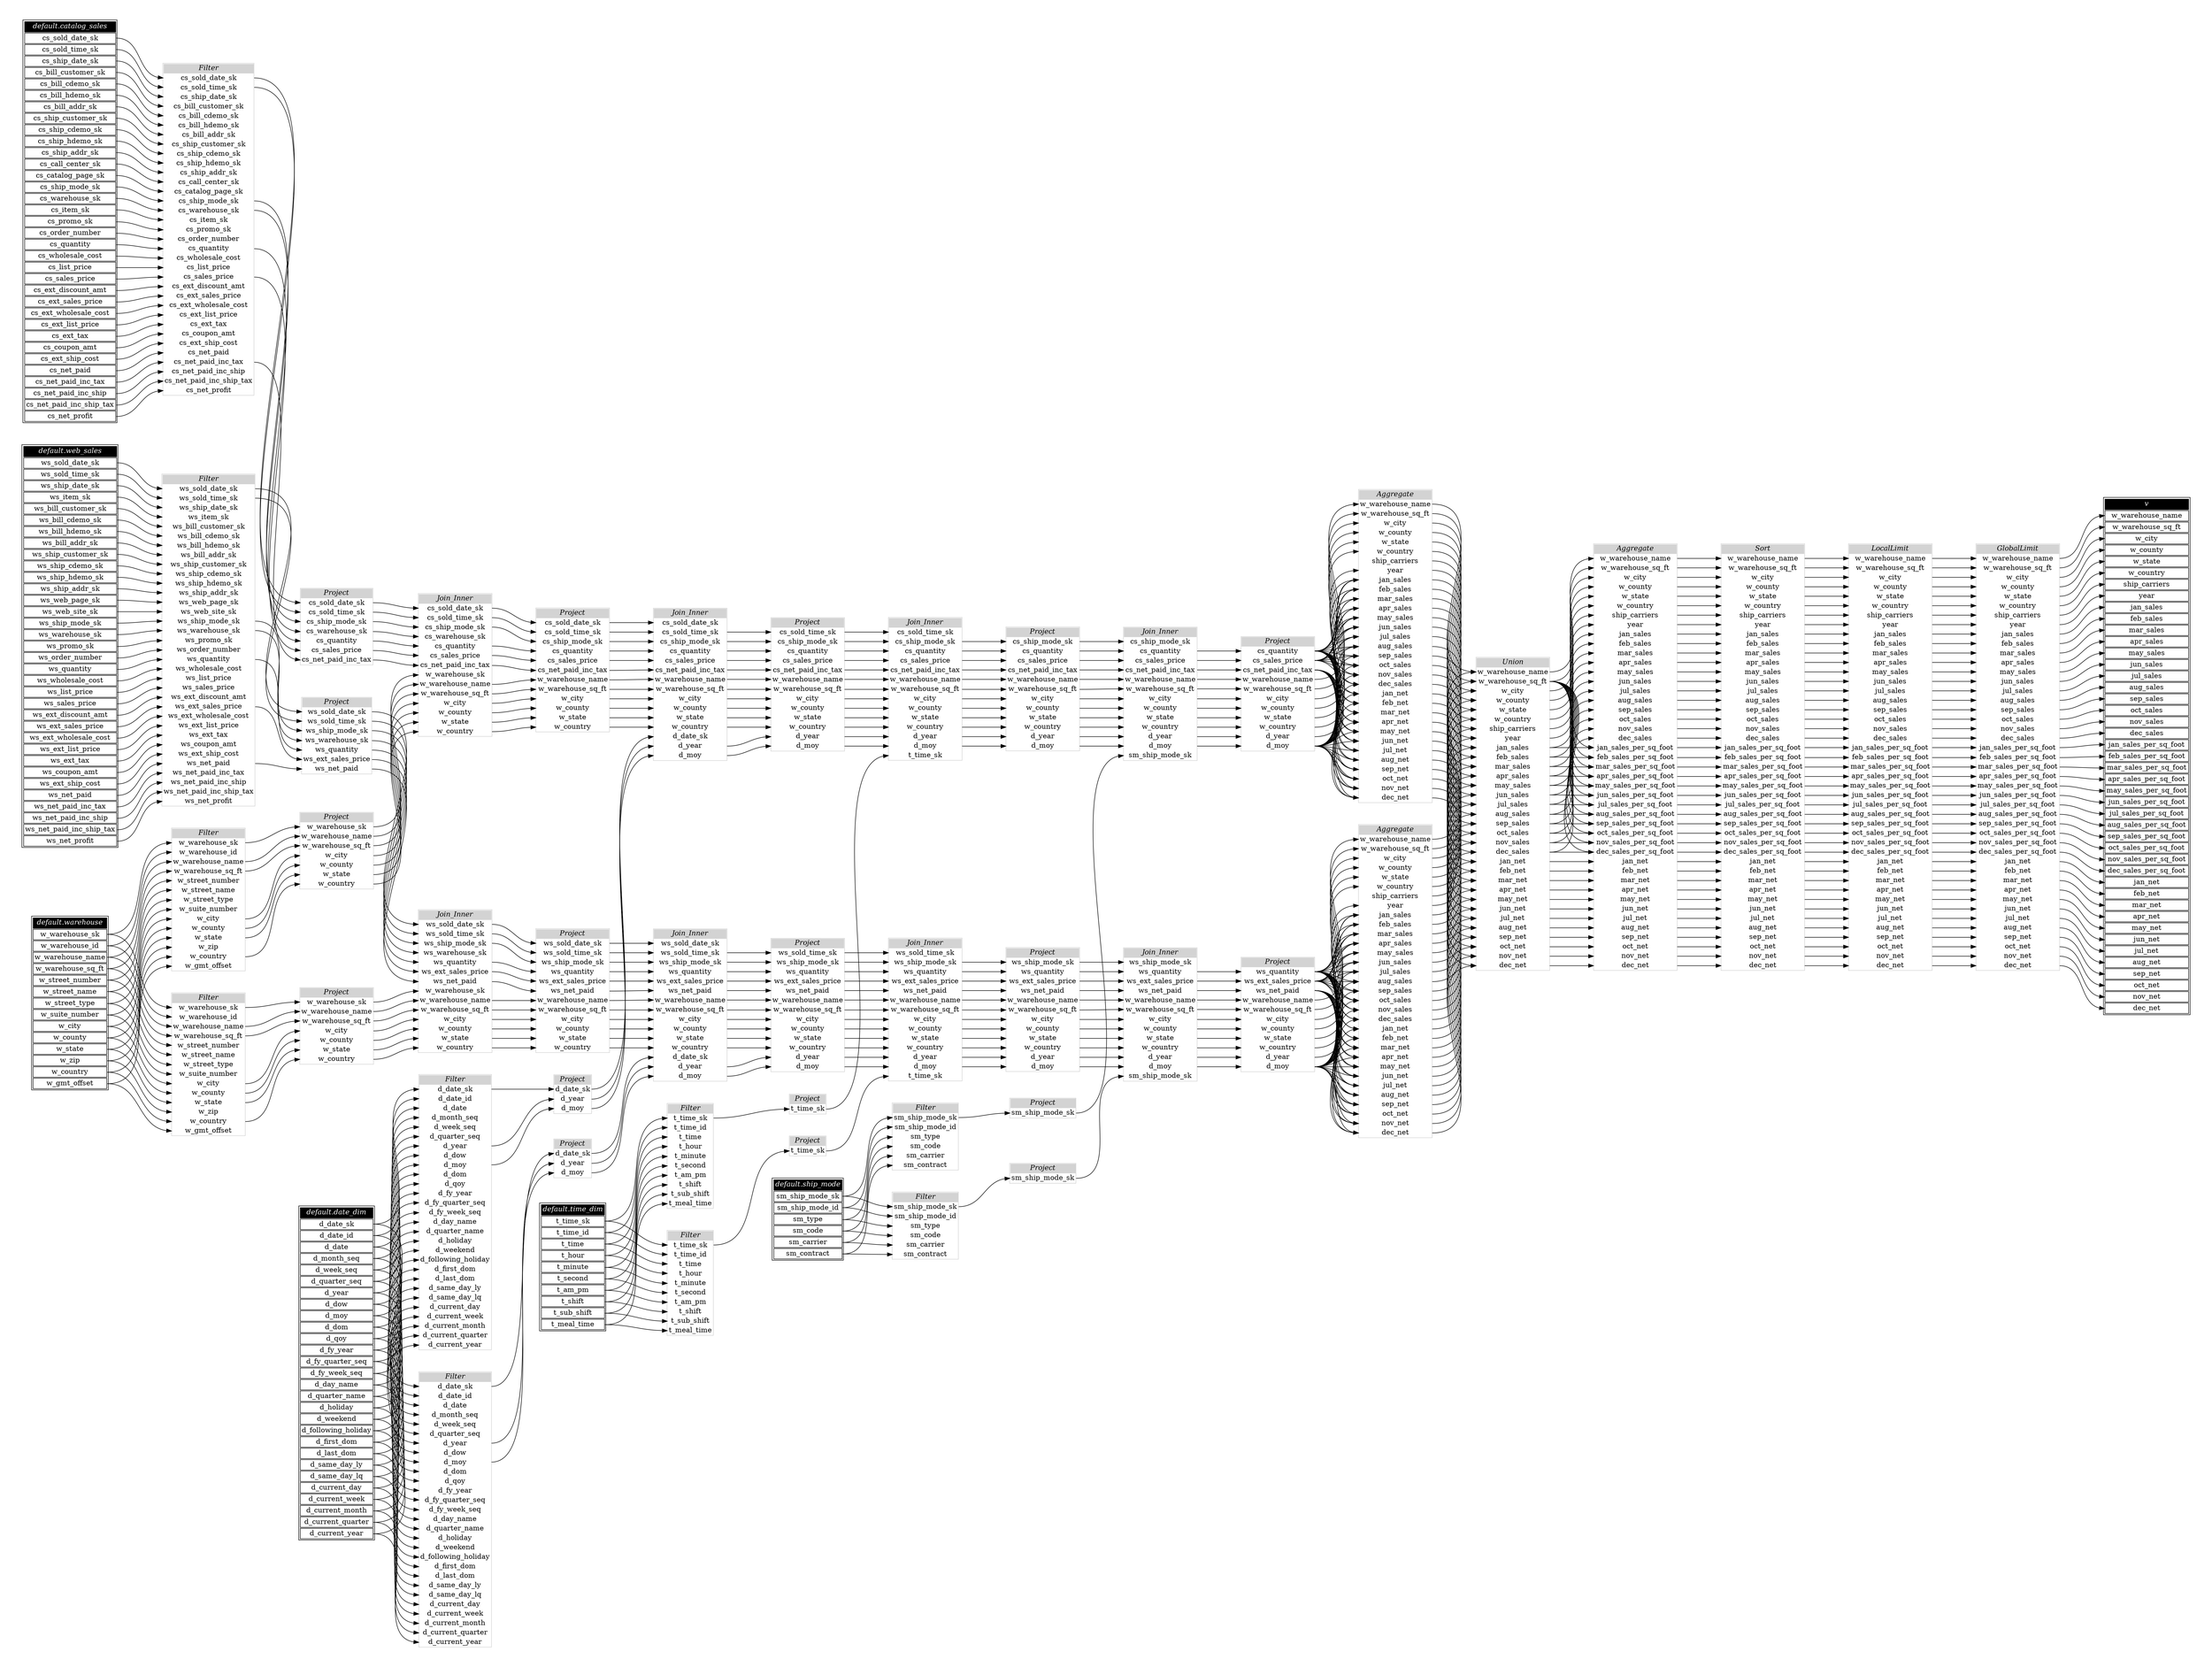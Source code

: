 // Automatically generated by TPCDSFlowTestSuite


digraph {
  graph [pad="0.5" nodesep="0.5" ranksep="1" fontname="Helvetica" rankdir=LR];
  node [shape=plaintext]

  
"Aggregate_95ccf22" [label=<
<table color="lightgray" border="1" cellborder="0" cellspacing="0">
  <tr><td bgcolor="lightgray" port="nodeName"><i>Aggregate</i></td></tr>
  <tr><td port="0">w_warehouse_name</td></tr>
<tr><td port="1">w_warehouse_sq_ft</td></tr>
<tr><td port="2">w_city</td></tr>
<tr><td port="3">w_county</td></tr>
<tr><td port="4">w_state</td></tr>
<tr><td port="5">w_country</td></tr>
<tr><td port="6">ship_carriers</td></tr>
<tr><td port="7">year</td></tr>
<tr><td port="8">jan_sales</td></tr>
<tr><td port="9">feb_sales</td></tr>
<tr><td port="10">mar_sales</td></tr>
<tr><td port="11">apr_sales</td></tr>
<tr><td port="12">may_sales</td></tr>
<tr><td port="13">jun_sales</td></tr>
<tr><td port="14">jul_sales</td></tr>
<tr><td port="15">aug_sales</td></tr>
<tr><td port="16">sep_sales</td></tr>
<tr><td port="17">oct_sales</td></tr>
<tr><td port="18">nov_sales</td></tr>
<tr><td port="19">dec_sales</td></tr>
<tr><td port="20">jan_net</td></tr>
<tr><td port="21">feb_net</td></tr>
<tr><td port="22">mar_net</td></tr>
<tr><td port="23">apr_net</td></tr>
<tr><td port="24">may_net</td></tr>
<tr><td port="25">jun_net</td></tr>
<tr><td port="26">jul_net</td></tr>
<tr><td port="27">aug_net</td></tr>
<tr><td port="28">sep_net</td></tr>
<tr><td port="29">oct_net</td></tr>
<tr><td port="30">nov_net</td></tr>
<tr><td port="31">dec_net</td></tr>
</table>>];
     

"Aggregate_cfd18c2" [label=<
<table color="lightgray" border="1" cellborder="0" cellspacing="0">
  <tr><td bgcolor="lightgray" port="nodeName"><i>Aggregate</i></td></tr>
  <tr><td port="0">w_warehouse_name</td></tr>
<tr><td port="1">w_warehouse_sq_ft</td></tr>
<tr><td port="2">w_city</td></tr>
<tr><td port="3">w_county</td></tr>
<tr><td port="4">w_state</td></tr>
<tr><td port="5">w_country</td></tr>
<tr><td port="6">ship_carriers</td></tr>
<tr><td port="7">year</td></tr>
<tr><td port="8">jan_sales</td></tr>
<tr><td port="9">feb_sales</td></tr>
<tr><td port="10">mar_sales</td></tr>
<tr><td port="11">apr_sales</td></tr>
<tr><td port="12">may_sales</td></tr>
<tr><td port="13">jun_sales</td></tr>
<tr><td port="14">jul_sales</td></tr>
<tr><td port="15">aug_sales</td></tr>
<tr><td port="16">sep_sales</td></tr>
<tr><td port="17">oct_sales</td></tr>
<tr><td port="18">nov_sales</td></tr>
<tr><td port="19">dec_sales</td></tr>
<tr><td port="20">jan_net</td></tr>
<tr><td port="21">feb_net</td></tr>
<tr><td port="22">mar_net</td></tr>
<tr><td port="23">apr_net</td></tr>
<tr><td port="24">may_net</td></tr>
<tr><td port="25">jun_net</td></tr>
<tr><td port="26">jul_net</td></tr>
<tr><td port="27">aug_net</td></tr>
<tr><td port="28">sep_net</td></tr>
<tr><td port="29">oct_net</td></tr>
<tr><td port="30">nov_net</td></tr>
<tr><td port="31">dec_net</td></tr>
</table>>];
     

"Aggregate_f38213e" [label=<
<table color="lightgray" border="1" cellborder="0" cellspacing="0">
  <tr><td bgcolor="lightgray" port="nodeName"><i>Aggregate</i></td></tr>
  <tr><td port="0">w_warehouse_name</td></tr>
<tr><td port="1">w_warehouse_sq_ft</td></tr>
<tr><td port="2">w_city</td></tr>
<tr><td port="3">w_county</td></tr>
<tr><td port="4">w_state</td></tr>
<tr><td port="5">w_country</td></tr>
<tr><td port="6">ship_carriers</td></tr>
<tr><td port="7">year</td></tr>
<tr><td port="8">jan_sales</td></tr>
<tr><td port="9">feb_sales</td></tr>
<tr><td port="10">mar_sales</td></tr>
<tr><td port="11">apr_sales</td></tr>
<tr><td port="12">may_sales</td></tr>
<tr><td port="13">jun_sales</td></tr>
<tr><td port="14">jul_sales</td></tr>
<tr><td port="15">aug_sales</td></tr>
<tr><td port="16">sep_sales</td></tr>
<tr><td port="17">oct_sales</td></tr>
<tr><td port="18">nov_sales</td></tr>
<tr><td port="19">dec_sales</td></tr>
<tr><td port="20">jan_sales_per_sq_foot</td></tr>
<tr><td port="21">feb_sales_per_sq_foot</td></tr>
<tr><td port="22">mar_sales_per_sq_foot</td></tr>
<tr><td port="23">apr_sales_per_sq_foot</td></tr>
<tr><td port="24">may_sales_per_sq_foot</td></tr>
<tr><td port="25">jun_sales_per_sq_foot</td></tr>
<tr><td port="26">jul_sales_per_sq_foot</td></tr>
<tr><td port="27">aug_sales_per_sq_foot</td></tr>
<tr><td port="28">sep_sales_per_sq_foot</td></tr>
<tr><td port="29">oct_sales_per_sq_foot</td></tr>
<tr><td port="30">nov_sales_per_sq_foot</td></tr>
<tr><td port="31">dec_sales_per_sq_foot</td></tr>
<tr><td port="32">jan_net</td></tr>
<tr><td port="33">feb_net</td></tr>
<tr><td port="34">mar_net</td></tr>
<tr><td port="35">apr_net</td></tr>
<tr><td port="36">may_net</td></tr>
<tr><td port="37">jun_net</td></tr>
<tr><td port="38">jul_net</td></tr>
<tr><td port="39">aug_net</td></tr>
<tr><td port="40">sep_net</td></tr>
<tr><td port="41">oct_net</td></tr>
<tr><td port="42">nov_net</td></tr>
<tr><td port="43">dec_net</td></tr>
</table>>];
     

"Filter_3f977bf" [label=<
<table color="lightgray" border="1" cellborder="0" cellspacing="0">
  <tr><td bgcolor="lightgray" port="nodeName"><i>Filter</i></td></tr>
  <tr><td port="0">sm_ship_mode_sk</td></tr>
<tr><td port="1">sm_ship_mode_id</td></tr>
<tr><td port="2">sm_type</td></tr>
<tr><td port="3">sm_code</td></tr>
<tr><td port="4">sm_carrier</td></tr>
<tr><td port="5">sm_contract</td></tr>
</table>>];
     

"Filter_4d1169f" [label=<
<table color="lightgray" border="1" cellborder="0" cellspacing="0">
  <tr><td bgcolor="lightgray" port="nodeName"><i>Filter</i></td></tr>
  <tr><td port="0">w_warehouse_sk</td></tr>
<tr><td port="1">w_warehouse_id</td></tr>
<tr><td port="2">w_warehouse_name</td></tr>
<tr><td port="3">w_warehouse_sq_ft</td></tr>
<tr><td port="4">w_street_number</td></tr>
<tr><td port="5">w_street_name</td></tr>
<tr><td port="6">w_street_type</td></tr>
<tr><td port="7">w_suite_number</td></tr>
<tr><td port="8">w_city</td></tr>
<tr><td port="9">w_county</td></tr>
<tr><td port="10">w_state</td></tr>
<tr><td port="11">w_zip</td></tr>
<tr><td port="12">w_country</td></tr>
<tr><td port="13">w_gmt_offset</td></tr>
</table>>];
     

"Filter_68bc692" [label=<
<table color="lightgray" border="1" cellborder="0" cellspacing="0">
  <tr><td bgcolor="lightgray" port="nodeName"><i>Filter</i></td></tr>
  <tr><td port="0">d_date_sk</td></tr>
<tr><td port="1">d_date_id</td></tr>
<tr><td port="2">d_date</td></tr>
<tr><td port="3">d_month_seq</td></tr>
<tr><td port="4">d_week_seq</td></tr>
<tr><td port="5">d_quarter_seq</td></tr>
<tr><td port="6">d_year</td></tr>
<tr><td port="7">d_dow</td></tr>
<tr><td port="8">d_moy</td></tr>
<tr><td port="9">d_dom</td></tr>
<tr><td port="10">d_qoy</td></tr>
<tr><td port="11">d_fy_year</td></tr>
<tr><td port="12">d_fy_quarter_seq</td></tr>
<tr><td port="13">d_fy_week_seq</td></tr>
<tr><td port="14">d_day_name</td></tr>
<tr><td port="15">d_quarter_name</td></tr>
<tr><td port="16">d_holiday</td></tr>
<tr><td port="17">d_weekend</td></tr>
<tr><td port="18">d_following_holiday</td></tr>
<tr><td port="19">d_first_dom</td></tr>
<tr><td port="20">d_last_dom</td></tr>
<tr><td port="21">d_same_day_ly</td></tr>
<tr><td port="22">d_same_day_lq</td></tr>
<tr><td port="23">d_current_day</td></tr>
<tr><td port="24">d_current_week</td></tr>
<tr><td port="25">d_current_month</td></tr>
<tr><td port="26">d_current_quarter</td></tr>
<tr><td port="27">d_current_year</td></tr>
</table>>];
     

"Filter_6f0c320" [label=<
<table color="lightgray" border="1" cellborder="0" cellspacing="0">
  <tr><td bgcolor="lightgray" port="nodeName"><i>Filter</i></td></tr>
  <tr><td port="0">t_time_sk</td></tr>
<tr><td port="1">t_time_id</td></tr>
<tr><td port="2">t_time</td></tr>
<tr><td port="3">t_hour</td></tr>
<tr><td port="4">t_minute</td></tr>
<tr><td port="5">t_second</td></tr>
<tr><td port="6">t_am_pm</td></tr>
<tr><td port="7">t_shift</td></tr>
<tr><td port="8">t_sub_shift</td></tr>
<tr><td port="9">t_meal_time</td></tr>
</table>>];
     

"Filter_7ccd548" [label=<
<table color="lightgray" border="1" cellborder="0" cellspacing="0">
  <tr><td bgcolor="lightgray" port="nodeName"><i>Filter</i></td></tr>
  <tr><td port="0">cs_sold_date_sk</td></tr>
<tr><td port="1">cs_sold_time_sk</td></tr>
<tr><td port="2">cs_ship_date_sk</td></tr>
<tr><td port="3">cs_bill_customer_sk</td></tr>
<tr><td port="4">cs_bill_cdemo_sk</td></tr>
<tr><td port="5">cs_bill_hdemo_sk</td></tr>
<tr><td port="6">cs_bill_addr_sk</td></tr>
<tr><td port="7">cs_ship_customer_sk</td></tr>
<tr><td port="8">cs_ship_cdemo_sk</td></tr>
<tr><td port="9">cs_ship_hdemo_sk</td></tr>
<tr><td port="10">cs_ship_addr_sk</td></tr>
<tr><td port="11">cs_call_center_sk</td></tr>
<tr><td port="12">cs_catalog_page_sk</td></tr>
<tr><td port="13">cs_ship_mode_sk</td></tr>
<tr><td port="14">cs_warehouse_sk</td></tr>
<tr><td port="15">cs_item_sk</td></tr>
<tr><td port="16">cs_promo_sk</td></tr>
<tr><td port="17">cs_order_number</td></tr>
<tr><td port="18">cs_quantity</td></tr>
<tr><td port="19">cs_wholesale_cost</td></tr>
<tr><td port="20">cs_list_price</td></tr>
<tr><td port="21">cs_sales_price</td></tr>
<tr><td port="22">cs_ext_discount_amt</td></tr>
<tr><td port="23">cs_ext_sales_price</td></tr>
<tr><td port="24">cs_ext_wholesale_cost</td></tr>
<tr><td port="25">cs_ext_list_price</td></tr>
<tr><td port="26">cs_ext_tax</td></tr>
<tr><td port="27">cs_coupon_amt</td></tr>
<tr><td port="28">cs_ext_ship_cost</td></tr>
<tr><td port="29">cs_net_paid</td></tr>
<tr><td port="30">cs_net_paid_inc_tax</td></tr>
<tr><td port="31">cs_net_paid_inc_ship</td></tr>
<tr><td port="32">cs_net_paid_inc_ship_tax</td></tr>
<tr><td port="33">cs_net_profit</td></tr>
</table>>];
     

"Filter_8d5a267" [label=<
<table color="lightgray" border="1" cellborder="0" cellspacing="0">
  <tr><td bgcolor="lightgray" port="nodeName"><i>Filter</i></td></tr>
  <tr><td port="0">w_warehouse_sk</td></tr>
<tr><td port="1">w_warehouse_id</td></tr>
<tr><td port="2">w_warehouse_name</td></tr>
<tr><td port="3">w_warehouse_sq_ft</td></tr>
<tr><td port="4">w_street_number</td></tr>
<tr><td port="5">w_street_name</td></tr>
<tr><td port="6">w_street_type</td></tr>
<tr><td port="7">w_suite_number</td></tr>
<tr><td port="8">w_city</td></tr>
<tr><td port="9">w_county</td></tr>
<tr><td port="10">w_state</td></tr>
<tr><td port="11">w_zip</td></tr>
<tr><td port="12">w_country</td></tr>
<tr><td port="13">w_gmt_offset</td></tr>
</table>>];
     

"Filter_a005a98" [label=<
<table color="lightgray" border="1" cellborder="0" cellspacing="0">
  <tr><td bgcolor="lightgray" port="nodeName"><i>Filter</i></td></tr>
  <tr><td port="0">sm_ship_mode_sk</td></tr>
<tr><td port="1">sm_ship_mode_id</td></tr>
<tr><td port="2">sm_type</td></tr>
<tr><td port="3">sm_code</td></tr>
<tr><td port="4">sm_carrier</td></tr>
<tr><td port="5">sm_contract</td></tr>
</table>>];
     

"Filter_c0c0be6" [label=<
<table color="lightgray" border="1" cellborder="0" cellspacing="0">
  <tr><td bgcolor="lightgray" port="nodeName"><i>Filter</i></td></tr>
  <tr><td port="0">d_date_sk</td></tr>
<tr><td port="1">d_date_id</td></tr>
<tr><td port="2">d_date</td></tr>
<tr><td port="3">d_month_seq</td></tr>
<tr><td port="4">d_week_seq</td></tr>
<tr><td port="5">d_quarter_seq</td></tr>
<tr><td port="6">d_year</td></tr>
<tr><td port="7">d_dow</td></tr>
<tr><td port="8">d_moy</td></tr>
<tr><td port="9">d_dom</td></tr>
<tr><td port="10">d_qoy</td></tr>
<tr><td port="11">d_fy_year</td></tr>
<tr><td port="12">d_fy_quarter_seq</td></tr>
<tr><td port="13">d_fy_week_seq</td></tr>
<tr><td port="14">d_day_name</td></tr>
<tr><td port="15">d_quarter_name</td></tr>
<tr><td port="16">d_holiday</td></tr>
<tr><td port="17">d_weekend</td></tr>
<tr><td port="18">d_following_holiday</td></tr>
<tr><td port="19">d_first_dom</td></tr>
<tr><td port="20">d_last_dom</td></tr>
<tr><td port="21">d_same_day_ly</td></tr>
<tr><td port="22">d_same_day_lq</td></tr>
<tr><td port="23">d_current_day</td></tr>
<tr><td port="24">d_current_week</td></tr>
<tr><td port="25">d_current_month</td></tr>
<tr><td port="26">d_current_quarter</td></tr>
<tr><td port="27">d_current_year</td></tr>
</table>>];
     

"Filter_e7c6613" [label=<
<table color="lightgray" border="1" cellborder="0" cellspacing="0">
  <tr><td bgcolor="lightgray" port="nodeName"><i>Filter</i></td></tr>
  <tr><td port="0">t_time_sk</td></tr>
<tr><td port="1">t_time_id</td></tr>
<tr><td port="2">t_time</td></tr>
<tr><td port="3">t_hour</td></tr>
<tr><td port="4">t_minute</td></tr>
<tr><td port="5">t_second</td></tr>
<tr><td port="6">t_am_pm</td></tr>
<tr><td port="7">t_shift</td></tr>
<tr><td port="8">t_sub_shift</td></tr>
<tr><td port="9">t_meal_time</td></tr>
</table>>];
     

"Filter_fb8d975" [label=<
<table color="lightgray" border="1" cellborder="0" cellspacing="0">
  <tr><td bgcolor="lightgray" port="nodeName"><i>Filter</i></td></tr>
  <tr><td port="0">ws_sold_date_sk</td></tr>
<tr><td port="1">ws_sold_time_sk</td></tr>
<tr><td port="2">ws_ship_date_sk</td></tr>
<tr><td port="3">ws_item_sk</td></tr>
<tr><td port="4">ws_bill_customer_sk</td></tr>
<tr><td port="5">ws_bill_cdemo_sk</td></tr>
<tr><td port="6">ws_bill_hdemo_sk</td></tr>
<tr><td port="7">ws_bill_addr_sk</td></tr>
<tr><td port="8">ws_ship_customer_sk</td></tr>
<tr><td port="9">ws_ship_cdemo_sk</td></tr>
<tr><td port="10">ws_ship_hdemo_sk</td></tr>
<tr><td port="11">ws_ship_addr_sk</td></tr>
<tr><td port="12">ws_web_page_sk</td></tr>
<tr><td port="13">ws_web_site_sk</td></tr>
<tr><td port="14">ws_ship_mode_sk</td></tr>
<tr><td port="15">ws_warehouse_sk</td></tr>
<tr><td port="16">ws_promo_sk</td></tr>
<tr><td port="17">ws_order_number</td></tr>
<tr><td port="18">ws_quantity</td></tr>
<tr><td port="19">ws_wholesale_cost</td></tr>
<tr><td port="20">ws_list_price</td></tr>
<tr><td port="21">ws_sales_price</td></tr>
<tr><td port="22">ws_ext_discount_amt</td></tr>
<tr><td port="23">ws_ext_sales_price</td></tr>
<tr><td port="24">ws_ext_wholesale_cost</td></tr>
<tr><td port="25">ws_ext_list_price</td></tr>
<tr><td port="26">ws_ext_tax</td></tr>
<tr><td port="27">ws_coupon_amt</td></tr>
<tr><td port="28">ws_ext_ship_cost</td></tr>
<tr><td port="29">ws_net_paid</td></tr>
<tr><td port="30">ws_net_paid_inc_tax</td></tr>
<tr><td port="31">ws_net_paid_inc_ship</td></tr>
<tr><td port="32">ws_net_paid_inc_ship_tax</td></tr>
<tr><td port="33">ws_net_profit</td></tr>
</table>>];
     

"GlobalLimit_576600b" [label=<
<table color="lightgray" border="1" cellborder="0" cellspacing="0">
  <tr><td bgcolor="lightgray" port="nodeName"><i>GlobalLimit</i></td></tr>
  <tr><td port="0">w_warehouse_name</td></tr>
<tr><td port="1">w_warehouse_sq_ft</td></tr>
<tr><td port="2">w_city</td></tr>
<tr><td port="3">w_county</td></tr>
<tr><td port="4">w_state</td></tr>
<tr><td port="5">w_country</td></tr>
<tr><td port="6">ship_carriers</td></tr>
<tr><td port="7">year</td></tr>
<tr><td port="8">jan_sales</td></tr>
<tr><td port="9">feb_sales</td></tr>
<tr><td port="10">mar_sales</td></tr>
<tr><td port="11">apr_sales</td></tr>
<tr><td port="12">may_sales</td></tr>
<tr><td port="13">jun_sales</td></tr>
<tr><td port="14">jul_sales</td></tr>
<tr><td port="15">aug_sales</td></tr>
<tr><td port="16">sep_sales</td></tr>
<tr><td port="17">oct_sales</td></tr>
<tr><td port="18">nov_sales</td></tr>
<tr><td port="19">dec_sales</td></tr>
<tr><td port="20">jan_sales_per_sq_foot</td></tr>
<tr><td port="21">feb_sales_per_sq_foot</td></tr>
<tr><td port="22">mar_sales_per_sq_foot</td></tr>
<tr><td port="23">apr_sales_per_sq_foot</td></tr>
<tr><td port="24">may_sales_per_sq_foot</td></tr>
<tr><td port="25">jun_sales_per_sq_foot</td></tr>
<tr><td port="26">jul_sales_per_sq_foot</td></tr>
<tr><td port="27">aug_sales_per_sq_foot</td></tr>
<tr><td port="28">sep_sales_per_sq_foot</td></tr>
<tr><td port="29">oct_sales_per_sq_foot</td></tr>
<tr><td port="30">nov_sales_per_sq_foot</td></tr>
<tr><td port="31">dec_sales_per_sq_foot</td></tr>
<tr><td port="32">jan_net</td></tr>
<tr><td port="33">feb_net</td></tr>
<tr><td port="34">mar_net</td></tr>
<tr><td port="35">apr_net</td></tr>
<tr><td port="36">may_net</td></tr>
<tr><td port="37">jun_net</td></tr>
<tr><td port="38">jul_net</td></tr>
<tr><td port="39">aug_net</td></tr>
<tr><td port="40">sep_net</td></tr>
<tr><td port="41">oct_net</td></tr>
<tr><td port="42">nov_net</td></tr>
<tr><td port="43">dec_net</td></tr>
</table>>];
     

"Join_Inner_10762d7" [label=<
<table color="lightgray" border="1" cellborder="0" cellspacing="0">
  <tr><td bgcolor="lightgray" port="nodeName"><i>Join_Inner</i></td></tr>
  <tr><td port="0">cs_sold_date_sk</td></tr>
<tr><td port="1">cs_sold_time_sk</td></tr>
<tr><td port="2">cs_ship_mode_sk</td></tr>
<tr><td port="3">cs_warehouse_sk</td></tr>
<tr><td port="4">cs_quantity</td></tr>
<tr><td port="5">cs_sales_price</td></tr>
<tr><td port="6">cs_net_paid_inc_tax</td></tr>
<tr><td port="7">w_warehouse_sk</td></tr>
<tr><td port="8">w_warehouse_name</td></tr>
<tr><td port="9">w_warehouse_sq_ft</td></tr>
<tr><td port="10">w_city</td></tr>
<tr><td port="11">w_county</td></tr>
<tr><td port="12">w_state</td></tr>
<tr><td port="13">w_country</td></tr>
</table>>];
     

"Join_Inner_2a5ff11" [label=<
<table color="lightgray" border="1" cellborder="0" cellspacing="0">
  <tr><td bgcolor="lightgray" port="nodeName"><i>Join_Inner</i></td></tr>
  <tr><td port="0">cs_ship_mode_sk</td></tr>
<tr><td port="1">cs_quantity</td></tr>
<tr><td port="2">cs_sales_price</td></tr>
<tr><td port="3">cs_net_paid_inc_tax</td></tr>
<tr><td port="4">w_warehouse_name</td></tr>
<tr><td port="5">w_warehouse_sq_ft</td></tr>
<tr><td port="6">w_city</td></tr>
<tr><td port="7">w_county</td></tr>
<tr><td port="8">w_state</td></tr>
<tr><td port="9">w_country</td></tr>
<tr><td port="10">d_year</td></tr>
<tr><td port="11">d_moy</td></tr>
<tr><td port="12">sm_ship_mode_sk</td></tr>
</table>>];
     

"Join_Inner_31140ec" [label=<
<table color="lightgray" border="1" cellborder="0" cellspacing="0">
  <tr><td bgcolor="lightgray" port="nodeName"><i>Join_Inner</i></td></tr>
  <tr><td port="0">ws_ship_mode_sk</td></tr>
<tr><td port="1">ws_quantity</td></tr>
<tr><td port="2">ws_ext_sales_price</td></tr>
<tr><td port="3">ws_net_paid</td></tr>
<tr><td port="4">w_warehouse_name</td></tr>
<tr><td port="5">w_warehouse_sq_ft</td></tr>
<tr><td port="6">w_city</td></tr>
<tr><td port="7">w_county</td></tr>
<tr><td port="8">w_state</td></tr>
<tr><td port="9">w_country</td></tr>
<tr><td port="10">d_year</td></tr>
<tr><td port="11">d_moy</td></tr>
<tr><td port="12">sm_ship_mode_sk</td></tr>
</table>>];
     

"Join_Inner_47f0e58" [label=<
<table color="lightgray" border="1" cellborder="0" cellspacing="0">
  <tr><td bgcolor="lightgray" port="nodeName"><i>Join_Inner</i></td></tr>
  <tr><td port="0">ws_sold_time_sk</td></tr>
<tr><td port="1">ws_ship_mode_sk</td></tr>
<tr><td port="2">ws_quantity</td></tr>
<tr><td port="3">ws_ext_sales_price</td></tr>
<tr><td port="4">ws_net_paid</td></tr>
<tr><td port="5">w_warehouse_name</td></tr>
<tr><td port="6">w_warehouse_sq_ft</td></tr>
<tr><td port="7">w_city</td></tr>
<tr><td port="8">w_county</td></tr>
<tr><td port="9">w_state</td></tr>
<tr><td port="10">w_country</td></tr>
<tr><td port="11">d_year</td></tr>
<tr><td port="12">d_moy</td></tr>
<tr><td port="13">t_time_sk</td></tr>
</table>>];
     

"Join_Inner_548ae3b" [label=<
<table color="lightgray" border="1" cellborder="0" cellspacing="0">
  <tr><td bgcolor="lightgray" port="nodeName"><i>Join_Inner</i></td></tr>
  <tr><td port="0">cs_sold_time_sk</td></tr>
<tr><td port="1">cs_ship_mode_sk</td></tr>
<tr><td port="2">cs_quantity</td></tr>
<tr><td port="3">cs_sales_price</td></tr>
<tr><td port="4">cs_net_paid_inc_tax</td></tr>
<tr><td port="5">w_warehouse_name</td></tr>
<tr><td port="6">w_warehouse_sq_ft</td></tr>
<tr><td port="7">w_city</td></tr>
<tr><td port="8">w_county</td></tr>
<tr><td port="9">w_state</td></tr>
<tr><td port="10">w_country</td></tr>
<tr><td port="11">d_year</td></tr>
<tr><td port="12">d_moy</td></tr>
<tr><td port="13">t_time_sk</td></tr>
</table>>];
     

"Join_Inner_89b75c2" [label=<
<table color="lightgray" border="1" cellborder="0" cellspacing="0">
  <tr><td bgcolor="lightgray" port="nodeName"><i>Join_Inner</i></td></tr>
  <tr><td port="0">ws_sold_date_sk</td></tr>
<tr><td port="1">ws_sold_time_sk</td></tr>
<tr><td port="2">ws_ship_mode_sk</td></tr>
<tr><td port="3">ws_quantity</td></tr>
<tr><td port="4">ws_ext_sales_price</td></tr>
<tr><td port="5">ws_net_paid</td></tr>
<tr><td port="6">w_warehouse_name</td></tr>
<tr><td port="7">w_warehouse_sq_ft</td></tr>
<tr><td port="8">w_city</td></tr>
<tr><td port="9">w_county</td></tr>
<tr><td port="10">w_state</td></tr>
<tr><td port="11">w_country</td></tr>
<tr><td port="12">d_date_sk</td></tr>
<tr><td port="13">d_year</td></tr>
<tr><td port="14">d_moy</td></tr>
</table>>];
     

"Join_Inner_ddc4f4c" [label=<
<table color="lightgray" border="1" cellborder="0" cellspacing="0">
  <tr><td bgcolor="lightgray" port="nodeName"><i>Join_Inner</i></td></tr>
  <tr><td port="0">ws_sold_date_sk</td></tr>
<tr><td port="1">ws_sold_time_sk</td></tr>
<tr><td port="2">ws_ship_mode_sk</td></tr>
<tr><td port="3">ws_warehouse_sk</td></tr>
<tr><td port="4">ws_quantity</td></tr>
<tr><td port="5">ws_ext_sales_price</td></tr>
<tr><td port="6">ws_net_paid</td></tr>
<tr><td port="7">w_warehouse_sk</td></tr>
<tr><td port="8">w_warehouse_name</td></tr>
<tr><td port="9">w_warehouse_sq_ft</td></tr>
<tr><td port="10">w_city</td></tr>
<tr><td port="11">w_county</td></tr>
<tr><td port="12">w_state</td></tr>
<tr><td port="13">w_country</td></tr>
</table>>];
     

"Join_Inner_e93461f" [label=<
<table color="lightgray" border="1" cellborder="0" cellspacing="0">
  <tr><td bgcolor="lightgray" port="nodeName"><i>Join_Inner</i></td></tr>
  <tr><td port="0">cs_sold_date_sk</td></tr>
<tr><td port="1">cs_sold_time_sk</td></tr>
<tr><td port="2">cs_ship_mode_sk</td></tr>
<tr><td port="3">cs_quantity</td></tr>
<tr><td port="4">cs_sales_price</td></tr>
<tr><td port="5">cs_net_paid_inc_tax</td></tr>
<tr><td port="6">w_warehouse_name</td></tr>
<tr><td port="7">w_warehouse_sq_ft</td></tr>
<tr><td port="8">w_city</td></tr>
<tr><td port="9">w_county</td></tr>
<tr><td port="10">w_state</td></tr>
<tr><td port="11">w_country</td></tr>
<tr><td port="12">d_date_sk</td></tr>
<tr><td port="13">d_year</td></tr>
<tr><td port="14">d_moy</td></tr>
</table>>];
     

"LocalLimit_b72f503" [label=<
<table color="lightgray" border="1" cellborder="0" cellspacing="0">
  <tr><td bgcolor="lightgray" port="nodeName"><i>LocalLimit</i></td></tr>
  <tr><td port="0">w_warehouse_name</td></tr>
<tr><td port="1">w_warehouse_sq_ft</td></tr>
<tr><td port="2">w_city</td></tr>
<tr><td port="3">w_county</td></tr>
<tr><td port="4">w_state</td></tr>
<tr><td port="5">w_country</td></tr>
<tr><td port="6">ship_carriers</td></tr>
<tr><td port="7">year</td></tr>
<tr><td port="8">jan_sales</td></tr>
<tr><td port="9">feb_sales</td></tr>
<tr><td port="10">mar_sales</td></tr>
<tr><td port="11">apr_sales</td></tr>
<tr><td port="12">may_sales</td></tr>
<tr><td port="13">jun_sales</td></tr>
<tr><td port="14">jul_sales</td></tr>
<tr><td port="15">aug_sales</td></tr>
<tr><td port="16">sep_sales</td></tr>
<tr><td port="17">oct_sales</td></tr>
<tr><td port="18">nov_sales</td></tr>
<tr><td port="19">dec_sales</td></tr>
<tr><td port="20">jan_sales_per_sq_foot</td></tr>
<tr><td port="21">feb_sales_per_sq_foot</td></tr>
<tr><td port="22">mar_sales_per_sq_foot</td></tr>
<tr><td port="23">apr_sales_per_sq_foot</td></tr>
<tr><td port="24">may_sales_per_sq_foot</td></tr>
<tr><td port="25">jun_sales_per_sq_foot</td></tr>
<tr><td port="26">jul_sales_per_sq_foot</td></tr>
<tr><td port="27">aug_sales_per_sq_foot</td></tr>
<tr><td port="28">sep_sales_per_sq_foot</td></tr>
<tr><td port="29">oct_sales_per_sq_foot</td></tr>
<tr><td port="30">nov_sales_per_sq_foot</td></tr>
<tr><td port="31">dec_sales_per_sq_foot</td></tr>
<tr><td port="32">jan_net</td></tr>
<tr><td port="33">feb_net</td></tr>
<tr><td port="34">mar_net</td></tr>
<tr><td port="35">apr_net</td></tr>
<tr><td port="36">may_net</td></tr>
<tr><td port="37">jun_net</td></tr>
<tr><td port="38">jul_net</td></tr>
<tr><td port="39">aug_net</td></tr>
<tr><td port="40">sep_net</td></tr>
<tr><td port="41">oct_net</td></tr>
<tr><td port="42">nov_net</td></tr>
<tr><td port="43">dec_net</td></tr>
</table>>];
     

"Project_03731a6" [label=<
<table color="lightgray" border="1" cellborder="0" cellspacing="0">
  <tr><td bgcolor="lightgray" port="nodeName"><i>Project</i></td></tr>
  <tr><td port="0">sm_ship_mode_sk</td></tr>
</table>>];
     

"Project_11337bd" [label=<
<table color="lightgray" border="1" cellborder="0" cellspacing="0">
  <tr><td bgcolor="lightgray" port="nodeName"><i>Project</i></td></tr>
  <tr><td port="0">ws_ship_mode_sk</td></tr>
<tr><td port="1">ws_quantity</td></tr>
<tr><td port="2">ws_ext_sales_price</td></tr>
<tr><td port="3">ws_net_paid</td></tr>
<tr><td port="4">w_warehouse_name</td></tr>
<tr><td port="5">w_warehouse_sq_ft</td></tr>
<tr><td port="6">w_city</td></tr>
<tr><td port="7">w_county</td></tr>
<tr><td port="8">w_state</td></tr>
<tr><td port="9">w_country</td></tr>
<tr><td port="10">d_year</td></tr>
<tr><td port="11">d_moy</td></tr>
</table>>];
     

"Project_1bcdd0f" [label=<
<table color="lightgray" border="1" cellborder="0" cellspacing="0">
  <tr><td bgcolor="lightgray" port="nodeName"><i>Project</i></td></tr>
  <tr><td port="0">ws_sold_date_sk</td></tr>
<tr><td port="1">ws_sold_time_sk</td></tr>
<tr><td port="2">ws_ship_mode_sk</td></tr>
<tr><td port="3">ws_warehouse_sk</td></tr>
<tr><td port="4">ws_quantity</td></tr>
<tr><td port="5">ws_ext_sales_price</td></tr>
<tr><td port="6">ws_net_paid</td></tr>
</table>>];
     

"Project_20f0249" [label=<
<table color="lightgray" border="1" cellborder="0" cellspacing="0">
  <tr><td bgcolor="lightgray" port="nodeName"><i>Project</i></td></tr>
  <tr><td port="0">d_date_sk</td></tr>
<tr><td port="1">d_year</td></tr>
<tr><td port="2">d_moy</td></tr>
</table>>];
     

"Project_319e8d1" [label=<
<table color="lightgray" border="1" cellborder="0" cellspacing="0">
  <tr><td bgcolor="lightgray" port="nodeName"><i>Project</i></td></tr>
  <tr><td port="0">t_time_sk</td></tr>
</table>>];
     

"Project_32c600a" [label=<
<table color="lightgray" border="1" cellborder="0" cellspacing="0">
  <tr><td bgcolor="lightgray" port="nodeName"><i>Project</i></td></tr>
  <tr><td port="0">cs_sold_date_sk</td></tr>
<tr><td port="1">cs_sold_time_sk</td></tr>
<tr><td port="2">cs_ship_mode_sk</td></tr>
<tr><td port="3">cs_quantity</td></tr>
<tr><td port="4">cs_sales_price</td></tr>
<tr><td port="5">cs_net_paid_inc_tax</td></tr>
<tr><td port="6">w_warehouse_name</td></tr>
<tr><td port="7">w_warehouse_sq_ft</td></tr>
<tr><td port="8">w_city</td></tr>
<tr><td port="9">w_county</td></tr>
<tr><td port="10">w_state</td></tr>
<tr><td port="11">w_country</td></tr>
</table>>];
     

"Project_3393e0d" [label=<
<table color="lightgray" border="1" cellborder="0" cellspacing="0">
  <tr><td bgcolor="lightgray" port="nodeName"><i>Project</i></td></tr>
  <tr><td port="0">sm_ship_mode_sk</td></tr>
</table>>];
     

"Project_3ca1dca" [label=<
<table color="lightgray" border="1" cellborder="0" cellspacing="0">
  <tr><td bgcolor="lightgray" port="nodeName"><i>Project</i></td></tr>
  <tr><td port="0">ws_quantity</td></tr>
<tr><td port="1">ws_ext_sales_price</td></tr>
<tr><td port="2">ws_net_paid</td></tr>
<tr><td port="3">w_warehouse_name</td></tr>
<tr><td port="4">w_warehouse_sq_ft</td></tr>
<tr><td port="5">w_city</td></tr>
<tr><td port="6">w_county</td></tr>
<tr><td port="7">w_state</td></tr>
<tr><td port="8">w_country</td></tr>
<tr><td port="9">d_year</td></tr>
<tr><td port="10">d_moy</td></tr>
</table>>];
     

"Project_589bbd8" [label=<
<table color="lightgray" border="1" cellborder="0" cellspacing="0">
  <tr><td bgcolor="lightgray" port="nodeName"><i>Project</i></td></tr>
  <tr><td port="0">t_time_sk</td></tr>
</table>>];
     

"Project_64ed0b2" [label=<
<table color="lightgray" border="1" cellborder="0" cellspacing="0">
  <tr><td bgcolor="lightgray" port="nodeName"><i>Project</i></td></tr>
  <tr><td port="0">cs_sold_date_sk</td></tr>
<tr><td port="1">cs_sold_time_sk</td></tr>
<tr><td port="2">cs_ship_mode_sk</td></tr>
<tr><td port="3">cs_warehouse_sk</td></tr>
<tr><td port="4">cs_quantity</td></tr>
<tr><td port="5">cs_sales_price</td></tr>
<tr><td port="6">cs_net_paid_inc_tax</td></tr>
</table>>];
     

"Project_66d2567" [label=<
<table color="lightgray" border="1" cellborder="0" cellspacing="0">
  <tr><td bgcolor="lightgray" port="nodeName"><i>Project</i></td></tr>
  <tr><td port="0">d_date_sk</td></tr>
<tr><td port="1">d_year</td></tr>
<tr><td port="2">d_moy</td></tr>
</table>>];
     

"Project_7e448b1" [label=<
<table color="lightgray" border="1" cellborder="0" cellspacing="0">
  <tr><td bgcolor="lightgray" port="nodeName"><i>Project</i></td></tr>
  <tr><td port="0">ws_sold_time_sk</td></tr>
<tr><td port="1">ws_ship_mode_sk</td></tr>
<tr><td port="2">ws_quantity</td></tr>
<tr><td port="3">ws_ext_sales_price</td></tr>
<tr><td port="4">ws_net_paid</td></tr>
<tr><td port="5">w_warehouse_name</td></tr>
<tr><td port="6">w_warehouse_sq_ft</td></tr>
<tr><td port="7">w_city</td></tr>
<tr><td port="8">w_county</td></tr>
<tr><td port="9">w_state</td></tr>
<tr><td port="10">w_country</td></tr>
<tr><td port="11">d_year</td></tr>
<tr><td port="12">d_moy</td></tr>
</table>>];
     

"Project_8874850" [label=<
<table color="lightgray" border="1" cellborder="0" cellspacing="0">
  <tr><td bgcolor="lightgray" port="nodeName"><i>Project</i></td></tr>
  <tr><td port="0">cs_sold_time_sk</td></tr>
<tr><td port="1">cs_ship_mode_sk</td></tr>
<tr><td port="2">cs_quantity</td></tr>
<tr><td port="3">cs_sales_price</td></tr>
<tr><td port="4">cs_net_paid_inc_tax</td></tr>
<tr><td port="5">w_warehouse_name</td></tr>
<tr><td port="6">w_warehouse_sq_ft</td></tr>
<tr><td port="7">w_city</td></tr>
<tr><td port="8">w_county</td></tr>
<tr><td port="9">w_state</td></tr>
<tr><td port="10">w_country</td></tr>
<tr><td port="11">d_year</td></tr>
<tr><td port="12">d_moy</td></tr>
</table>>];
     

"Project_bcb4ea5" [label=<
<table color="lightgray" border="1" cellborder="0" cellspacing="0">
  <tr><td bgcolor="lightgray" port="nodeName"><i>Project</i></td></tr>
  <tr><td port="0">w_warehouse_sk</td></tr>
<tr><td port="1">w_warehouse_name</td></tr>
<tr><td port="2">w_warehouse_sq_ft</td></tr>
<tr><td port="3">w_city</td></tr>
<tr><td port="4">w_county</td></tr>
<tr><td port="5">w_state</td></tr>
<tr><td port="6">w_country</td></tr>
</table>>];
     

"Project_bf762a6" [label=<
<table color="lightgray" border="1" cellborder="0" cellspacing="0">
  <tr><td bgcolor="lightgray" port="nodeName"><i>Project</i></td></tr>
  <tr><td port="0">ws_sold_date_sk</td></tr>
<tr><td port="1">ws_sold_time_sk</td></tr>
<tr><td port="2">ws_ship_mode_sk</td></tr>
<tr><td port="3">ws_quantity</td></tr>
<tr><td port="4">ws_ext_sales_price</td></tr>
<tr><td port="5">ws_net_paid</td></tr>
<tr><td port="6">w_warehouse_name</td></tr>
<tr><td port="7">w_warehouse_sq_ft</td></tr>
<tr><td port="8">w_city</td></tr>
<tr><td port="9">w_county</td></tr>
<tr><td port="10">w_state</td></tr>
<tr><td port="11">w_country</td></tr>
</table>>];
     

"Project_e4b9ea7" [label=<
<table color="lightgray" border="1" cellborder="0" cellspacing="0">
  <tr><td bgcolor="lightgray" port="nodeName"><i>Project</i></td></tr>
  <tr><td port="0">cs_quantity</td></tr>
<tr><td port="1">cs_sales_price</td></tr>
<tr><td port="2">cs_net_paid_inc_tax</td></tr>
<tr><td port="3">w_warehouse_name</td></tr>
<tr><td port="4">w_warehouse_sq_ft</td></tr>
<tr><td port="5">w_city</td></tr>
<tr><td port="6">w_county</td></tr>
<tr><td port="7">w_state</td></tr>
<tr><td port="8">w_country</td></tr>
<tr><td port="9">d_year</td></tr>
<tr><td port="10">d_moy</td></tr>
</table>>];
     

"Project_ef28e08" [label=<
<table color="lightgray" border="1" cellborder="0" cellspacing="0">
  <tr><td bgcolor="lightgray" port="nodeName"><i>Project</i></td></tr>
  <tr><td port="0">w_warehouse_sk</td></tr>
<tr><td port="1">w_warehouse_name</td></tr>
<tr><td port="2">w_warehouse_sq_ft</td></tr>
<tr><td port="3">w_city</td></tr>
<tr><td port="4">w_county</td></tr>
<tr><td port="5">w_state</td></tr>
<tr><td port="6">w_country</td></tr>
</table>>];
     

"Project_fb8f280" [label=<
<table color="lightgray" border="1" cellborder="0" cellspacing="0">
  <tr><td bgcolor="lightgray" port="nodeName"><i>Project</i></td></tr>
  <tr><td port="0">cs_ship_mode_sk</td></tr>
<tr><td port="1">cs_quantity</td></tr>
<tr><td port="2">cs_sales_price</td></tr>
<tr><td port="3">cs_net_paid_inc_tax</td></tr>
<tr><td port="4">w_warehouse_name</td></tr>
<tr><td port="5">w_warehouse_sq_ft</td></tr>
<tr><td port="6">w_city</td></tr>
<tr><td port="7">w_county</td></tr>
<tr><td port="8">w_state</td></tr>
<tr><td port="9">w_country</td></tr>
<tr><td port="10">d_year</td></tr>
<tr><td port="11">d_moy</td></tr>
</table>>];
     

"Sort_2da9eed" [label=<
<table color="lightgray" border="1" cellborder="0" cellspacing="0">
  <tr><td bgcolor="lightgray" port="nodeName"><i>Sort</i></td></tr>
  <tr><td port="0">w_warehouse_name</td></tr>
<tr><td port="1">w_warehouse_sq_ft</td></tr>
<tr><td port="2">w_city</td></tr>
<tr><td port="3">w_county</td></tr>
<tr><td port="4">w_state</td></tr>
<tr><td port="5">w_country</td></tr>
<tr><td port="6">ship_carriers</td></tr>
<tr><td port="7">year</td></tr>
<tr><td port="8">jan_sales</td></tr>
<tr><td port="9">feb_sales</td></tr>
<tr><td port="10">mar_sales</td></tr>
<tr><td port="11">apr_sales</td></tr>
<tr><td port="12">may_sales</td></tr>
<tr><td port="13">jun_sales</td></tr>
<tr><td port="14">jul_sales</td></tr>
<tr><td port="15">aug_sales</td></tr>
<tr><td port="16">sep_sales</td></tr>
<tr><td port="17">oct_sales</td></tr>
<tr><td port="18">nov_sales</td></tr>
<tr><td port="19">dec_sales</td></tr>
<tr><td port="20">jan_sales_per_sq_foot</td></tr>
<tr><td port="21">feb_sales_per_sq_foot</td></tr>
<tr><td port="22">mar_sales_per_sq_foot</td></tr>
<tr><td port="23">apr_sales_per_sq_foot</td></tr>
<tr><td port="24">may_sales_per_sq_foot</td></tr>
<tr><td port="25">jun_sales_per_sq_foot</td></tr>
<tr><td port="26">jul_sales_per_sq_foot</td></tr>
<tr><td port="27">aug_sales_per_sq_foot</td></tr>
<tr><td port="28">sep_sales_per_sq_foot</td></tr>
<tr><td port="29">oct_sales_per_sq_foot</td></tr>
<tr><td port="30">nov_sales_per_sq_foot</td></tr>
<tr><td port="31">dec_sales_per_sq_foot</td></tr>
<tr><td port="32">jan_net</td></tr>
<tr><td port="33">feb_net</td></tr>
<tr><td port="34">mar_net</td></tr>
<tr><td port="35">apr_net</td></tr>
<tr><td port="36">may_net</td></tr>
<tr><td port="37">jun_net</td></tr>
<tr><td port="38">jul_net</td></tr>
<tr><td port="39">aug_net</td></tr>
<tr><td port="40">sep_net</td></tr>
<tr><td port="41">oct_net</td></tr>
<tr><td port="42">nov_net</td></tr>
<tr><td port="43">dec_net</td></tr>
</table>>];
     

"Union_2caa902" [label=<
<table color="lightgray" border="1" cellborder="0" cellspacing="0">
  <tr><td bgcolor="lightgray" port="nodeName"><i>Union</i></td></tr>
  <tr><td port="0">w_warehouse_name</td></tr>
<tr><td port="1">w_warehouse_sq_ft</td></tr>
<tr><td port="2">w_city</td></tr>
<tr><td port="3">w_county</td></tr>
<tr><td port="4">w_state</td></tr>
<tr><td port="5">w_country</td></tr>
<tr><td port="6">ship_carriers</td></tr>
<tr><td port="7">year</td></tr>
<tr><td port="8">jan_sales</td></tr>
<tr><td port="9">feb_sales</td></tr>
<tr><td port="10">mar_sales</td></tr>
<tr><td port="11">apr_sales</td></tr>
<tr><td port="12">may_sales</td></tr>
<tr><td port="13">jun_sales</td></tr>
<tr><td port="14">jul_sales</td></tr>
<tr><td port="15">aug_sales</td></tr>
<tr><td port="16">sep_sales</td></tr>
<tr><td port="17">oct_sales</td></tr>
<tr><td port="18">nov_sales</td></tr>
<tr><td port="19">dec_sales</td></tr>
<tr><td port="20">jan_net</td></tr>
<tr><td port="21">feb_net</td></tr>
<tr><td port="22">mar_net</td></tr>
<tr><td port="23">apr_net</td></tr>
<tr><td port="24">may_net</td></tr>
<tr><td port="25">jun_net</td></tr>
<tr><td port="26">jul_net</td></tr>
<tr><td port="27">aug_net</td></tr>
<tr><td port="28">sep_net</td></tr>
<tr><td port="29">oct_net</td></tr>
<tr><td port="30">nov_net</td></tr>
<tr><td port="31">dec_net</td></tr>
</table>>];
     

"default.catalog_sales" [color="black" label=<
<table>
  <tr><td bgcolor="black" port="nodeName"><i><font color="white">default.catalog_sales</font></i></td></tr>
  <tr><td port="0">cs_sold_date_sk</td></tr>
<tr><td port="1">cs_sold_time_sk</td></tr>
<tr><td port="2">cs_ship_date_sk</td></tr>
<tr><td port="3">cs_bill_customer_sk</td></tr>
<tr><td port="4">cs_bill_cdemo_sk</td></tr>
<tr><td port="5">cs_bill_hdemo_sk</td></tr>
<tr><td port="6">cs_bill_addr_sk</td></tr>
<tr><td port="7">cs_ship_customer_sk</td></tr>
<tr><td port="8">cs_ship_cdemo_sk</td></tr>
<tr><td port="9">cs_ship_hdemo_sk</td></tr>
<tr><td port="10">cs_ship_addr_sk</td></tr>
<tr><td port="11">cs_call_center_sk</td></tr>
<tr><td port="12">cs_catalog_page_sk</td></tr>
<tr><td port="13">cs_ship_mode_sk</td></tr>
<tr><td port="14">cs_warehouse_sk</td></tr>
<tr><td port="15">cs_item_sk</td></tr>
<tr><td port="16">cs_promo_sk</td></tr>
<tr><td port="17">cs_order_number</td></tr>
<tr><td port="18">cs_quantity</td></tr>
<tr><td port="19">cs_wholesale_cost</td></tr>
<tr><td port="20">cs_list_price</td></tr>
<tr><td port="21">cs_sales_price</td></tr>
<tr><td port="22">cs_ext_discount_amt</td></tr>
<tr><td port="23">cs_ext_sales_price</td></tr>
<tr><td port="24">cs_ext_wholesale_cost</td></tr>
<tr><td port="25">cs_ext_list_price</td></tr>
<tr><td port="26">cs_ext_tax</td></tr>
<tr><td port="27">cs_coupon_amt</td></tr>
<tr><td port="28">cs_ext_ship_cost</td></tr>
<tr><td port="29">cs_net_paid</td></tr>
<tr><td port="30">cs_net_paid_inc_tax</td></tr>
<tr><td port="31">cs_net_paid_inc_ship</td></tr>
<tr><td port="32">cs_net_paid_inc_ship_tax</td></tr>
<tr><td port="33">cs_net_profit</td></tr>
</table>>];
     

"default.date_dim" [color="black" label=<
<table>
  <tr><td bgcolor="black" port="nodeName"><i><font color="white">default.date_dim</font></i></td></tr>
  <tr><td port="0">d_date_sk</td></tr>
<tr><td port="1">d_date_id</td></tr>
<tr><td port="2">d_date</td></tr>
<tr><td port="3">d_month_seq</td></tr>
<tr><td port="4">d_week_seq</td></tr>
<tr><td port="5">d_quarter_seq</td></tr>
<tr><td port="6">d_year</td></tr>
<tr><td port="7">d_dow</td></tr>
<tr><td port="8">d_moy</td></tr>
<tr><td port="9">d_dom</td></tr>
<tr><td port="10">d_qoy</td></tr>
<tr><td port="11">d_fy_year</td></tr>
<tr><td port="12">d_fy_quarter_seq</td></tr>
<tr><td port="13">d_fy_week_seq</td></tr>
<tr><td port="14">d_day_name</td></tr>
<tr><td port="15">d_quarter_name</td></tr>
<tr><td port="16">d_holiday</td></tr>
<tr><td port="17">d_weekend</td></tr>
<tr><td port="18">d_following_holiday</td></tr>
<tr><td port="19">d_first_dom</td></tr>
<tr><td port="20">d_last_dom</td></tr>
<tr><td port="21">d_same_day_ly</td></tr>
<tr><td port="22">d_same_day_lq</td></tr>
<tr><td port="23">d_current_day</td></tr>
<tr><td port="24">d_current_week</td></tr>
<tr><td port="25">d_current_month</td></tr>
<tr><td port="26">d_current_quarter</td></tr>
<tr><td port="27">d_current_year</td></tr>
</table>>];
     

"default.ship_mode" [color="black" label=<
<table>
  <tr><td bgcolor="black" port="nodeName"><i><font color="white">default.ship_mode</font></i></td></tr>
  <tr><td port="0">sm_ship_mode_sk</td></tr>
<tr><td port="1">sm_ship_mode_id</td></tr>
<tr><td port="2">sm_type</td></tr>
<tr><td port="3">sm_code</td></tr>
<tr><td port="4">sm_carrier</td></tr>
<tr><td port="5">sm_contract</td></tr>
</table>>];
     

"default.time_dim" [color="black" label=<
<table>
  <tr><td bgcolor="black" port="nodeName"><i><font color="white">default.time_dim</font></i></td></tr>
  <tr><td port="0">t_time_sk</td></tr>
<tr><td port="1">t_time_id</td></tr>
<tr><td port="2">t_time</td></tr>
<tr><td port="3">t_hour</td></tr>
<tr><td port="4">t_minute</td></tr>
<tr><td port="5">t_second</td></tr>
<tr><td port="6">t_am_pm</td></tr>
<tr><td port="7">t_shift</td></tr>
<tr><td port="8">t_sub_shift</td></tr>
<tr><td port="9">t_meal_time</td></tr>
</table>>];
     

"default.warehouse" [color="black" label=<
<table>
  <tr><td bgcolor="black" port="nodeName"><i><font color="white">default.warehouse</font></i></td></tr>
  <tr><td port="0">w_warehouse_sk</td></tr>
<tr><td port="1">w_warehouse_id</td></tr>
<tr><td port="2">w_warehouse_name</td></tr>
<tr><td port="3">w_warehouse_sq_ft</td></tr>
<tr><td port="4">w_street_number</td></tr>
<tr><td port="5">w_street_name</td></tr>
<tr><td port="6">w_street_type</td></tr>
<tr><td port="7">w_suite_number</td></tr>
<tr><td port="8">w_city</td></tr>
<tr><td port="9">w_county</td></tr>
<tr><td port="10">w_state</td></tr>
<tr><td port="11">w_zip</td></tr>
<tr><td port="12">w_country</td></tr>
<tr><td port="13">w_gmt_offset</td></tr>
</table>>];
     

"default.web_sales" [color="black" label=<
<table>
  <tr><td bgcolor="black" port="nodeName"><i><font color="white">default.web_sales</font></i></td></tr>
  <tr><td port="0">ws_sold_date_sk</td></tr>
<tr><td port="1">ws_sold_time_sk</td></tr>
<tr><td port="2">ws_ship_date_sk</td></tr>
<tr><td port="3">ws_item_sk</td></tr>
<tr><td port="4">ws_bill_customer_sk</td></tr>
<tr><td port="5">ws_bill_cdemo_sk</td></tr>
<tr><td port="6">ws_bill_hdemo_sk</td></tr>
<tr><td port="7">ws_bill_addr_sk</td></tr>
<tr><td port="8">ws_ship_customer_sk</td></tr>
<tr><td port="9">ws_ship_cdemo_sk</td></tr>
<tr><td port="10">ws_ship_hdemo_sk</td></tr>
<tr><td port="11">ws_ship_addr_sk</td></tr>
<tr><td port="12">ws_web_page_sk</td></tr>
<tr><td port="13">ws_web_site_sk</td></tr>
<tr><td port="14">ws_ship_mode_sk</td></tr>
<tr><td port="15">ws_warehouse_sk</td></tr>
<tr><td port="16">ws_promo_sk</td></tr>
<tr><td port="17">ws_order_number</td></tr>
<tr><td port="18">ws_quantity</td></tr>
<tr><td port="19">ws_wholesale_cost</td></tr>
<tr><td port="20">ws_list_price</td></tr>
<tr><td port="21">ws_sales_price</td></tr>
<tr><td port="22">ws_ext_discount_amt</td></tr>
<tr><td port="23">ws_ext_sales_price</td></tr>
<tr><td port="24">ws_ext_wholesale_cost</td></tr>
<tr><td port="25">ws_ext_list_price</td></tr>
<tr><td port="26">ws_ext_tax</td></tr>
<tr><td port="27">ws_coupon_amt</td></tr>
<tr><td port="28">ws_ext_ship_cost</td></tr>
<tr><td port="29">ws_net_paid</td></tr>
<tr><td port="30">ws_net_paid_inc_tax</td></tr>
<tr><td port="31">ws_net_paid_inc_ship</td></tr>
<tr><td port="32">ws_net_paid_inc_ship_tax</td></tr>
<tr><td port="33">ws_net_profit</td></tr>
</table>>];
     

"v" [color="black" label=<
<table>
  <tr><td bgcolor="black" port="nodeName"><i><font color="white">v</font></i></td></tr>
  <tr><td port="0">w_warehouse_name</td></tr>
<tr><td port="1">w_warehouse_sq_ft</td></tr>
<tr><td port="2">w_city</td></tr>
<tr><td port="3">w_county</td></tr>
<tr><td port="4">w_state</td></tr>
<tr><td port="5">w_country</td></tr>
<tr><td port="6">ship_carriers</td></tr>
<tr><td port="7">year</td></tr>
<tr><td port="8">jan_sales</td></tr>
<tr><td port="9">feb_sales</td></tr>
<tr><td port="10">mar_sales</td></tr>
<tr><td port="11">apr_sales</td></tr>
<tr><td port="12">may_sales</td></tr>
<tr><td port="13">jun_sales</td></tr>
<tr><td port="14">jul_sales</td></tr>
<tr><td port="15">aug_sales</td></tr>
<tr><td port="16">sep_sales</td></tr>
<tr><td port="17">oct_sales</td></tr>
<tr><td port="18">nov_sales</td></tr>
<tr><td port="19">dec_sales</td></tr>
<tr><td port="20">jan_sales_per_sq_foot</td></tr>
<tr><td port="21">feb_sales_per_sq_foot</td></tr>
<tr><td port="22">mar_sales_per_sq_foot</td></tr>
<tr><td port="23">apr_sales_per_sq_foot</td></tr>
<tr><td port="24">may_sales_per_sq_foot</td></tr>
<tr><td port="25">jun_sales_per_sq_foot</td></tr>
<tr><td port="26">jul_sales_per_sq_foot</td></tr>
<tr><td port="27">aug_sales_per_sq_foot</td></tr>
<tr><td port="28">sep_sales_per_sq_foot</td></tr>
<tr><td port="29">oct_sales_per_sq_foot</td></tr>
<tr><td port="30">nov_sales_per_sq_foot</td></tr>
<tr><td port="31">dec_sales_per_sq_foot</td></tr>
<tr><td port="32">jan_net</td></tr>
<tr><td port="33">feb_net</td></tr>
<tr><td port="34">mar_net</td></tr>
<tr><td port="35">apr_net</td></tr>
<tr><td port="36">may_net</td></tr>
<tr><td port="37">jun_net</td></tr>
<tr><td port="38">jul_net</td></tr>
<tr><td port="39">aug_net</td></tr>
<tr><td port="40">sep_net</td></tr>
<tr><td port="41">oct_net</td></tr>
<tr><td port="42">nov_net</td></tr>
<tr><td port="43">dec_net</td></tr>
</table>>];
     
  "Aggregate_95ccf22":0 -> "Union_2caa902":0;
"Aggregate_95ccf22":1 -> "Union_2caa902":1;
"Aggregate_95ccf22":10 -> "Union_2caa902":10;
"Aggregate_95ccf22":11 -> "Union_2caa902":11;
"Aggregate_95ccf22":12 -> "Union_2caa902":12;
"Aggregate_95ccf22":13 -> "Union_2caa902":13;
"Aggregate_95ccf22":14 -> "Union_2caa902":14;
"Aggregate_95ccf22":15 -> "Union_2caa902":15;
"Aggregate_95ccf22":16 -> "Union_2caa902":16;
"Aggregate_95ccf22":17 -> "Union_2caa902":17;
"Aggregate_95ccf22":18 -> "Union_2caa902":18;
"Aggregate_95ccf22":19 -> "Union_2caa902":19;
"Aggregate_95ccf22":2 -> "Union_2caa902":2;
"Aggregate_95ccf22":20 -> "Union_2caa902":20;
"Aggregate_95ccf22":21 -> "Union_2caa902":21;
"Aggregate_95ccf22":22 -> "Union_2caa902":22;
"Aggregate_95ccf22":23 -> "Union_2caa902":23;
"Aggregate_95ccf22":24 -> "Union_2caa902":24;
"Aggregate_95ccf22":25 -> "Union_2caa902":25;
"Aggregate_95ccf22":26 -> "Union_2caa902":26;
"Aggregate_95ccf22":27 -> "Union_2caa902":27;
"Aggregate_95ccf22":28 -> "Union_2caa902":28;
"Aggregate_95ccf22":29 -> "Union_2caa902":29;
"Aggregate_95ccf22":3 -> "Union_2caa902":3;
"Aggregate_95ccf22":30 -> "Union_2caa902":30;
"Aggregate_95ccf22":31 -> "Union_2caa902":31;
"Aggregate_95ccf22":4 -> "Union_2caa902":4;
"Aggregate_95ccf22":5 -> "Union_2caa902":5;
"Aggregate_95ccf22":6 -> "Union_2caa902":6;
"Aggregate_95ccf22":7 -> "Union_2caa902":7;
"Aggregate_95ccf22":8 -> "Union_2caa902":8;
"Aggregate_95ccf22":9 -> "Union_2caa902":9;
"Aggregate_cfd18c2":0 -> "Union_2caa902":0;
"Aggregate_cfd18c2":1 -> "Union_2caa902":1;
"Aggregate_cfd18c2":10 -> "Union_2caa902":10;
"Aggregate_cfd18c2":11 -> "Union_2caa902":11;
"Aggregate_cfd18c2":12 -> "Union_2caa902":12;
"Aggregate_cfd18c2":13 -> "Union_2caa902":13;
"Aggregate_cfd18c2":14 -> "Union_2caa902":14;
"Aggregate_cfd18c2":15 -> "Union_2caa902":15;
"Aggregate_cfd18c2":16 -> "Union_2caa902":16;
"Aggregate_cfd18c2":17 -> "Union_2caa902":17;
"Aggregate_cfd18c2":18 -> "Union_2caa902":18;
"Aggregate_cfd18c2":19 -> "Union_2caa902":19;
"Aggregate_cfd18c2":2 -> "Union_2caa902":2;
"Aggregate_cfd18c2":20 -> "Union_2caa902":20;
"Aggregate_cfd18c2":21 -> "Union_2caa902":21;
"Aggregate_cfd18c2":22 -> "Union_2caa902":22;
"Aggregate_cfd18c2":23 -> "Union_2caa902":23;
"Aggregate_cfd18c2":24 -> "Union_2caa902":24;
"Aggregate_cfd18c2":25 -> "Union_2caa902":25;
"Aggregate_cfd18c2":26 -> "Union_2caa902":26;
"Aggregate_cfd18c2":27 -> "Union_2caa902":27;
"Aggregate_cfd18c2":28 -> "Union_2caa902":28;
"Aggregate_cfd18c2":29 -> "Union_2caa902":29;
"Aggregate_cfd18c2":3 -> "Union_2caa902":3;
"Aggregate_cfd18c2":30 -> "Union_2caa902":30;
"Aggregate_cfd18c2":31 -> "Union_2caa902":31;
"Aggregate_cfd18c2":4 -> "Union_2caa902":4;
"Aggregate_cfd18c2":5 -> "Union_2caa902":5;
"Aggregate_cfd18c2":6 -> "Union_2caa902":6;
"Aggregate_cfd18c2":7 -> "Union_2caa902":7;
"Aggregate_cfd18c2":8 -> "Union_2caa902":8;
"Aggregate_cfd18c2":9 -> "Union_2caa902":9;
"Aggregate_f38213e":0 -> "Sort_2da9eed":0;
"Aggregate_f38213e":1 -> "Sort_2da9eed":1;
"Aggregate_f38213e":10 -> "Sort_2da9eed":10;
"Aggregate_f38213e":11 -> "Sort_2da9eed":11;
"Aggregate_f38213e":12 -> "Sort_2da9eed":12;
"Aggregate_f38213e":13 -> "Sort_2da9eed":13;
"Aggregate_f38213e":14 -> "Sort_2da9eed":14;
"Aggregate_f38213e":15 -> "Sort_2da9eed":15;
"Aggregate_f38213e":16 -> "Sort_2da9eed":16;
"Aggregate_f38213e":17 -> "Sort_2da9eed":17;
"Aggregate_f38213e":18 -> "Sort_2da9eed":18;
"Aggregate_f38213e":19 -> "Sort_2da9eed":19;
"Aggregate_f38213e":2 -> "Sort_2da9eed":2;
"Aggregate_f38213e":20 -> "Sort_2da9eed":20;
"Aggregate_f38213e":21 -> "Sort_2da9eed":21;
"Aggregate_f38213e":22 -> "Sort_2da9eed":22;
"Aggregate_f38213e":23 -> "Sort_2da9eed":23;
"Aggregate_f38213e":24 -> "Sort_2da9eed":24;
"Aggregate_f38213e":25 -> "Sort_2da9eed":25;
"Aggregate_f38213e":26 -> "Sort_2da9eed":26;
"Aggregate_f38213e":27 -> "Sort_2da9eed":27;
"Aggregate_f38213e":28 -> "Sort_2da9eed":28;
"Aggregate_f38213e":29 -> "Sort_2da9eed":29;
"Aggregate_f38213e":3 -> "Sort_2da9eed":3;
"Aggregate_f38213e":30 -> "Sort_2da9eed":30;
"Aggregate_f38213e":31 -> "Sort_2da9eed":31;
"Aggregate_f38213e":32 -> "Sort_2da9eed":32;
"Aggregate_f38213e":33 -> "Sort_2da9eed":33;
"Aggregate_f38213e":34 -> "Sort_2da9eed":34;
"Aggregate_f38213e":35 -> "Sort_2da9eed":35;
"Aggregate_f38213e":36 -> "Sort_2da9eed":36;
"Aggregate_f38213e":37 -> "Sort_2da9eed":37;
"Aggregate_f38213e":38 -> "Sort_2da9eed":38;
"Aggregate_f38213e":39 -> "Sort_2da9eed":39;
"Aggregate_f38213e":4 -> "Sort_2da9eed":4;
"Aggregate_f38213e":40 -> "Sort_2da9eed":40;
"Aggregate_f38213e":41 -> "Sort_2da9eed":41;
"Aggregate_f38213e":42 -> "Sort_2da9eed":42;
"Aggregate_f38213e":43 -> "Sort_2da9eed":43;
"Aggregate_f38213e":5 -> "Sort_2da9eed":5;
"Aggregate_f38213e":6 -> "Sort_2da9eed":6;
"Aggregate_f38213e":7 -> "Sort_2da9eed":7;
"Aggregate_f38213e":8 -> "Sort_2da9eed":8;
"Aggregate_f38213e":9 -> "Sort_2da9eed":9;
"Filter_3f977bf":0 -> "Project_03731a6":0;
"Filter_4d1169f":0 -> "Project_ef28e08":0;
"Filter_4d1169f":10 -> "Project_ef28e08":5;
"Filter_4d1169f":12 -> "Project_ef28e08":6;
"Filter_4d1169f":2 -> "Project_ef28e08":1;
"Filter_4d1169f":3 -> "Project_ef28e08":2;
"Filter_4d1169f":8 -> "Project_ef28e08":3;
"Filter_4d1169f":9 -> "Project_ef28e08":4;
"Filter_68bc692":0 -> "Project_66d2567":0;
"Filter_68bc692":6 -> "Project_66d2567":1;
"Filter_68bc692":8 -> "Project_66d2567":2;
"Filter_6f0c320":0 -> "Project_319e8d1":0;
"Filter_7ccd548":0 -> "Project_64ed0b2":0;
"Filter_7ccd548":1 -> "Project_64ed0b2":1;
"Filter_7ccd548":13 -> "Project_64ed0b2":2;
"Filter_7ccd548":14 -> "Project_64ed0b2":3;
"Filter_7ccd548":18 -> "Project_64ed0b2":4;
"Filter_7ccd548":21 -> "Project_64ed0b2":5;
"Filter_7ccd548":30 -> "Project_64ed0b2":6;
"Filter_8d5a267":0 -> "Project_bcb4ea5":0;
"Filter_8d5a267":10 -> "Project_bcb4ea5":5;
"Filter_8d5a267":12 -> "Project_bcb4ea5":6;
"Filter_8d5a267":2 -> "Project_bcb4ea5":1;
"Filter_8d5a267":3 -> "Project_bcb4ea5":2;
"Filter_8d5a267":8 -> "Project_bcb4ea5":3;
"Filter_8d5a267":9 -> "Project_bcb4ea5":4;
"Filter_a005a98":0 -> "Project_3393e0d":0;
"Filter_c0c0be6":0 -> "Project_20f0249":0;
"Filter_c0c0be6":6 -> "Project_20f0249":1;
"Filter_c0c0be6":8 -> "Project_20f0249":2;
"Filter_e7c6613":0 -> "Project_589bbd8":0;
"Filter_fb8d975":0 -> "Project_1bcdd0f":0;
"Filter_fb8d975":1 -> "Project_1bcdd0f":1;
"Filter_fb8d975":14 -> "Project_1bcdd0f":2;
"Filter_fb8d975":15 -> "Project_1bcdd0f":3;
"Filter_fb8d975":18 -> "Project_1bcdd0f":4;
"Filter_fb8d975":23 -> "Project_1bcdd0f":5;
"Filter_fb8d975":29 -> "Project_1bcdd0f":6;
"GlobalLimit_576600b":0 -> "v":0;
"GlobalLimit_576600b":1 -> "v":1;
"GlobalLimit_576600b":10 -> "v":10;
"GlobalLimit_576600b":11 -> "v":11;
"GlobalLimit_576600b":12 -> "v":12;
"GlobalLimit_576600b":13 -> "v":13;
"GlobalLimit_576600b":14 -> "v":14;
"GlobalLimit_576600b":15 -> "v":15;
"GlobalLimit_576600b":16 -> "v":16;
"GlobalLimit_576600b":17 -> "v":17;
"GlobalLimit_576600b":18 -> "v":18;
"GlobalLimit_576600b":19 -> "v":19;
"GlobalLimit_576600b":2 -> "v":2;
"GlobalLimit_576600b":20 -> "v":20;
"GlobalLimit_576600b":21 -> "v":21;
"GlobalLimit_576600b":22 -> "v":22;
"GlobalLimit_576600b":23 -> "v":23;
"GlobalLimit_576600b":24 -> "v":24;
"GlobalLimit_576600b":25 -> "v":25;
"GlobalLimit_576600b":26 -> "v":26;
"GlobalLimit_576600b":27 -> "v":27;
"GlobalLimit_576600b":28 -> "v":28;
"GlobalLimit_576600b":29 -> "v":29;
"GlobalLimit_576600b":3 -> "v":3;
"GlobalLimit_576600b":30 -> "v":30;
"GlobalLimit_576600b":31 -> "v":31;
"GlobalLimit_576600b":32 -> "v":32;
"GlobalLimit_576600b":33 -> "v":33;
"GlobalLimit_576600b":34 -> "v":34;
"GlobalLimit_576600b":35 -> "v":35;
"GlobalLimit_576600b":36 -> "v":36;
"GlobalLimit_576600b":37 -> "v":37;
"GlobalLimit_576600b":38 -> "v":38;
"GlobalLimit_576600b":39 -> "v":39;
"GlobalLimit_576600b":4 -> "v":4;
"GlobalLimit_576600b":40 -> "v":40;
"GlobalLimit_576600b":41 -> "v":41;
"GlobalLimit_576600b":42 -> "v":42;
"GlobalLimit_576600b":43 -> "v":43;
"GlobalLimit_576600b":5 -> "v":5;
"GlobalLimit_576600b":6 -> "v":6;
"GlobalLimit_576600b":7 -> "v":7;
"GlobalLimit_576600b":8 -> "v":8;
"GlobalLimit_576600b":9 -> "v":9;
"Join_Inner_10762d7":0 -> "Project_32c600a":0;
"Join_Inner_10762d7":1 -> "Project_32c600a":1;
"Join_Inner_10762d7":10 -> "Project_32c600a":8;
"Join_Inner_10762d7":11 -> "Project_32c600a":9;
"Join_Inner_10762d7":12 -> "Project_32c600a":10;
"Join_Inner_10762d7":13 -> "Project_32c600a":11;
"Join_Inner_10762d7":2 -> "Project_32c600a":2;
"Join_Inner_10762d7":4 -> "Project_32c600a":3;
"Join_Inner_10762d7":5 -> "Project_32c600a":4;
"Join_Inner_10762d7":6 -> "Project_32c600a":5;
"Join_Inner_10762d7":8 -> "Project_32c600a":6;
"Join_Inner_10762d7":9 -> "Project_32c600a":7;
"Join_Inner_2a5ff11":1 -> "Project_e4b9ea7":0;
"Join_Inner_2a5ff11":10 -> "Project_e4b9ea7":9;
"Join_Inner_2a5ff11":11 -> "Project_e4b9ea7":10;
"Join_Inner_2a5ff11":2 -> "Project_e4b9ea7":1;
"Join_Inner_2a5ff11":3 -> "Project_e4b9ea7":2;
"Join_Inner_2a5ff11":4 -> "Project_e4b9ea7":3;
"Join_Inner_2a5ff11":5 -> "Project_e4b9ea7":4;
"Join_Inner_2a5ff11":6 -> "Project_e4b9ea7":5;
"Join_Inner_2a5ff11":7 -> "Project_e4b9ea7":6;
"Join_Inner_2a5ff11":8 -> "Project_e4b9ea7":7;
"Join_Inner_2a5ff11":9 -> "Project_e4b9ea7":8;
"Join_Inner_31140ec":1 -> "Project_3ca1dca":0;
"Join_Inner_31140ec":10 -> "Project_3ca1dca":9;
"Join_Inner_31140ec":11 -> "Project_3ca1dca":10;
"Join_Inner_31140ec":2 -> "Project_3ca1dca":1;
"Join_Inner_31140ec":3 -> "Project_3ca1dca":2;
"Join_Inner_31140ec":4 -> "Project_3ca1dca":3;
"Join_Inner_31140ec":5 -> "Project_3ca1dca":4;
"Join_Inner_31140ec":6 -> "Project_3ca1dca":5;
"Join_Inner_31140ec":7 -> "Project_3ca1dca":6;
"Join_Inner_31140ec":8 -> "Project_3ca1dca":7;
"Join_Inner_31140ec":9 -> "Project_3ca1dca":8;
"Join_Inner_47f0e58":1 -> "Project_11337bd":0;
"Join_Inner_47f0e58":10 -> "Project_11337bd":9;
"Join_Inner_47f0e58":11 -> "Project_11337bd":10;
"Join_Inner_47f0e58":12 -> "Project_11337bd":11;
"Join_Inner_47f0e58":2 -> "Project_11337bd":1;
"Join_Inner_47f0e58":3 -> "Project_11337bd":2;
"Join_Inner_47f0e58":4 -> "Project_11337bd":3;
"Join_Inner_47f0e58":5 -> "Project_11337bd":4;
"Join_Inner_47f0e58":6 -> "Project_11337bd":5;
"Join_Inner_47f0e58":7 -> "Project_11337bd":6;
"Join_Inner_47f0e58":8 -> "Project_11337bd":7;
"Join_Inner_47f0e58":9 -> "Project_11337bd":8;
"Join_Inner_548ae3b":1 -> "Project_fb8f280":0;
"Join_Inner_548ae3b":10 -> "Project_fb8f280":9;
"Join_Inner_548ae3b":11 -> "Project_fb8f280":10;
"Join_Inner_548ae3b":12 -> "Project_fb8f280":11;
"Join_Inner_548ae3b":2 -> "Project_fb8f280":1;
"Join_Inner_548ae3b":3 -> "Project_fb8f280":2;
"Join_Inner_548ae3b":4 -> "Project_fb8f280":3;
"Join_Inner_548ae3b":5 -> "Project_fb8f280":4;
"Join_Inner_548ae3b":6 -> "Project_fb8f280":5;
"Join_Inner_548ae3b":7 -> "Project_fb8f280":6;
"Join_Inner_548ae3b":8 -> "Project_fb8f280":7;
"Join_Inner_548ae3b":9 -> "Project_fb8f280":8;
"Join_Inner_89b75c2":1 -> "Project_7e448b1":0;
"Join_Inner_89b75c2":10 -> "Project_7e448b1":9;
"Join_Inner_89b75c2":11 -> "Project_7e448b1":10;
"Join_Inner_89b75c2":13 -> "Project_7e448b1":11;
"Join_Inner_89b75c2":14 -> "Project_7e448b1":12;
"Join_Inner_89b75c2":2 -> "Project_7e448b1":1;
"Join_Inner_89b75c2":3 -> "Project_7e448b1":2;
"Join_Inner_89b75c2":4 -> "Project_7e448b1":3;
"Join_Inner_89b75c2":5 -> "Project_7e448b1":4;
"Join_Inner_89b75c2":6 -> "Project_7e448b1":5;
"Join_Inner_89b75c2":7 -> "Project_7e448b1":6;
"Join_Inner_89b75c2":8 -> "Project_7e448b1":7;
"Join_Inner_89b75c2":9 -> "Project_7e448b1":8;
"Join_Inner_ddc4f4c":0 -> "Project_bf762a6":0;
"Join_Inner_ddc4f4c":1 -> "Project_bf762a6":1;
"Join_Inner_ddc4f4c":10 -> "Project_bf762a6":8;
"Join_Inner_ddc4f4c":11 -> "Project_bf762a6":9;
"Join_Inner_ddc4f4c":12 -> "Project_bf762a6":10;
"Join_Inner_ddc4f4c":13 -> "Project_bf762a6":11;
"Join_Inner_ddc4f4c":2 -> "Project_bf762a6":2;
"Join_Inner_ddc4f4c":4 -> "Project_bf762a6":3;
"Join_Inner_ddc4f4c":5 -> "Project_bf762a6":4;
"Join_Inner_ddc4f4c":6 -> "Project_bf762a6":5;
"Join_Inner_ddc4f4c":8 -> "Project_bf762a6":6;
"Join_Inner_ddc4f4c":9 -> "Project_bf762a6":7;
"Join_Inner_e93461f":1 -> "Project_8874850":0;
"Join_Inner_e93461f":10 -> "Project_8874850":9;
"Join_Inner_e93461f":11 -> "Project_8874850":10;
"Join_Inner_e93461f":13 -> "Project_8874850":11;
"Join_Inner_e93461f":14 -> "Project_8874850":12;
"Join_Inner_e93461f":2 -> "Project_8874850":1;
"Join_Inner_e93461f":3 -> "Project_8874850":2;
"Join_Inner_e93461f":4 -> "Project_8874850":3;
"Join_Inner_e93461f":5 -> "Project_8874850":4;
"Join_Inner_e93461f":6 -> "Project_8874850":5;
"Join_Inner_e93461f":7 -> "Project_8874850":6;
"Join_Inner_e93461f":8 -> "Project_8874850":7;
"Join_Inner_e93461f":9 -> "Project_8874850":8;
"LocalLimit_b72f503":0 -> "GlobalLimit_576600b":0;
"LocalLimit_b72f503":1 -> "GlobalLimit_576600b":1;
"LocalLimit_b72f503":10 -> "GlobalLimit_576600b":10;
"LocalLimit_b72f503":11 -> "GlobalLimit_576600b":11;
"LocalLimit_b72f503":12 -> "GlobalLimit_576600b":12;
"LocalLimit_b72f503":13 -> "GlobalLimit_576600b":13;
"LocalLimit_b72f503":14 -> "GlobalLimit_576600b":14;
"LocalLimit_b72f503":15 -> "GlobalLimit_576600b":15;
"LocalLimit_b72f503":16 -> "GlobalLimit_576600b":16;
"LocalLimit_b72f503":17 -> "GlobalLimit_576600b":17;
"LocalLimit_b72f503":18 -> "GlobalLimit_576600b":18;
"LocalLimit_b72f503":19 -> "GlobalLimit_576600b":19;
"LocalLimit_b72f503":2 -> "GlobalLimit_576600b":2;
"LocalLimit_b72f503":20 -> "GlobalLimit_576600b":20;
"LocalLimit_b72f503":21 -> "GlobalLimit_576600b":21;
"LocalLimit_b72f503":22 -> "GlobalLimit_576600b":22;
"LocalLimit_b72f503":23 -> "GlobalLimit_576600b":23;
"LocalLimit_b72f503":24 -> "GlobalLimit_576600b":24;
"LocalLimit_b72f503":25 -> "GlobalLimit_576600b":25;
"LocalLimit_b72f503":26 -> "GlobalLimit_576600b":26;
"LocalLimit_b72f503":27 -> "GlobalLimit_576600b":27;
"LocalLimit_b72f503":28 -> "GlobalLimit_576600b":28;
"LocalLimit_b72f503":29 -> "GlobalLimit_576600b":29;
"LocalLimit_b72f503":3 -> "GlobalLimit_576600b":3;
"LocalLimit_b72f503":30 -> "GlobalLimit_576600b":30;
"LocalLimit_b72f503":31 -> "GlobalLimit_576600b":31;
"LocalLimit_b72f503":32 -> "GlobalLimit_576600b":32;
"LocalLimit_b72f503":33 -> "GlobalLimit_576600b":33;
"LocalLimit_b72f503":34 -> "GlobalLimit_576600b":34;
"LocalLimit_b72f503":35 -> "GlobalLimit_576600b":35;
"LocalLimit_b72f503":36 -> "GlobalLimit_576600b":36;
"LocalLimit_b72f503":37 -> "GlobalLimit_576600b":37;
"LocalLimit_b72f503":38 -> "GlobalLimit_576600b":38;
"LocalLimit_b72f503":39 -> "GlobalLimit_576600b":39;
"LocalLimit_b72f503":4 -> "GlobalLimit_576600b":4;
"LocalLimit_b72f503":40 -> "GlobalLimit_576600b":40;
"LocalLimit_b72f503":41 -> "GlobalLimit_576600b":41;
"LocalLimit_b72f503":42 -> "GlobalLimit_576600b":42;
"LocalLimit_b72f503":43 -> "GlobalLimit_576600b":43;
"LocalLimit_b72f503":5 -> "GlobalLimit_576600b":5;
"LocalLimit_b72f503":6 -> "GlobalLimit_576600b":6;
"LocalLimit_b72f503":7 -> "GlobalLimit_576600b":7;
"LocalLimit_b72f503":8 -> "GlobalLimit_576600b":8;
"LocalLimit_b72f503":9 -> "GlobalLimit_576600b":9;
"Project_03731a6":0 -> "Join_Inner_31140ec":12;
"Project_11337bd":0 -> "Join_Inner_31140ec":0;
"Project_11337bd":1 -> "Join_Inner_31140ec":1;
"Project_11337bd":10 -> "Join_Inner_31140ec":10;
"Project_11337bd":11 -> "Join_Inner_31140ec":11;
"Project_11337bd":2 -> "Join_Inner_31140ec":2;
"Project_11337bd":3 -> "Join_Inner_31140ec":3;
"Project_11337bd":4 -> "Join_Inner_31140ec":4;
"Project_11337bd":5 -> "Join_Inner_31140ec":5;
"Project_11337bd":6 -> "Join_Inner_31140ec":6;
"Project_11337bd":7 -> "Join_Inner_31140ec":7;
"Project_11337bd":8 -> "Join_Inner_31140ec":8;
"Project_11337bd":9 -> "Join_Inner_31140ec":9;
"Project_1bcdd0f":0 -> "Join_Inner_ddc4f4c":0;
"Project_1bcdd0f":1 -> "Join_Inner_ddc4f4c":1;
"Project_1bcdd0f":2 -> "Join_Inner_ddc4f4c":2;
"Project_1bcdd0f":3 -> "Join_Inner_ddc4f4c":3;
"Project_1bcdd0f":4 -> "Join_Inner_ddc4f4c":4;
"Project_1bcdd0f":5 -> "Join_Inner_ddc4f4c":5;
"Project_1bcdd0f":6 -> "Join_Inner_ddc4f4c":6;
"Project_20f0249":0 -> "Join_Inner_89b75c2":12;
"Project_20f0249":1 -> "Join_Inner_89b75c2":13;
"Project_20f0249":2 -> "Join_Inner_89b75c2":14;
"Project_319e8d1":0 -> "Join_Inner_548ae3b":13;
"Project_32c600a":0 -> "Join_Inner_e93461f":0;
"Project_32c600a":1 -> "Join_Inner_e93461f":1;
"Project_32c600a":10 -> "Join_Inner_e93461f":10;
"Project_32c600a":11 -> "Join_Inner_e93461f":11;
"Project_32c600a":2 -> "Join_Inner_e93461f":2;
"Project_32c600a":3 -> "Join_Inner_e93461f":3;
"Project_32c600a":4 -> "Join_Inner_e93461f":4;
"Project_32c600a":5 -> "Join_Inner_e93461f":5;
"Project_32c600a":6 -> "Join_Inner_e93461f":6;
"Project_32c600a":7 -> "Join_Inner_e93461f":7;
"Project_32c600a":8 -> "Join_Inner_e93461f":8;
"Project_32c600a":9 -> "Join_Inner_e93461f":9;
"Project_3393e0d":0 -> "Join_Inner_2a5ff11":12;
"Project_3ca1dca":0 -> "Aggregate_cfd18c2":10;
"Project_3ca1dca":0 -> "Aggregate_cfd18c2":11;
"Project_3ca1dca":0 -> "Aggregate_cfd18c2":12;
"Project_3ca1dca":0 -> "Aggregate_cfd18c2":13;
"Project_3ca1dca":0 -> "Aggregate_cfd18c2":14;
"Project_3ca1dca":0 -> "Aggregate_cfd18c2":15;
"Project_3ca1dca":0 -> "Aggregate_cfd18c2":16;
"Project_3ca1dca":0 -> "Aggregate_cfd18c2":17;
"Project_3ca1dca":0 -> "Aggregate_cfd18c2":18;
"Project_3ca1dca":0 -> "Aggregate_cfd18c2":19;
"Project_3ca1dca":0 -> "Aggregate_cfd18c2":20;
"Project_3ca1dca":0 -> "Aggregate_cfd18c2":21;
"Project_3ca1dca":0 -> "Aggregate_cfd18c2":22;
"Project_3ca1dca":0 -> "Aggregate_cfd18c2":23;
"Project_3ca1dca":0 -> "Aggregate_cfd18c2":24;
"Project_3ca1dca":0 -> "Aggregate_cfd18c2":25;
"Project_3ca1dca":0 -> "Aggregate_cfd18c2":26;
"Project_3ca1dca":0 -> "Aggregate_cfd18c2":27;
"Project_3ca1dca":0 -> "Aggregate_cfd18c2":28;
"Project_3ca1dca":0 -> "Aggregate_cfd18c2":29;
"Project_3ca1dca":0 -> "Aggregate_cfd18c2":30;
"Project_3ca1dca":0 -> "Aggregate_cfd18c2":31;
"Project_3ca1dca":0 -> "Aggregate_cfd18c2":8;
"Project_3ca1dca":0 -> "Aggregate_cfd18c2":9;
"Project_3ca1dca":1 -> "Aggregate_cfd18c2":10;
"Project_3ca1dca":1 -> "Aggregate_cfd18c2":11;
"Project_3ca1dca":1 -> "Aggregate_cfd18c2":12;
"Project_3ca1dca":1 -> "Aggregate_cfd18c2":13;
"Project_3ca1dca":1 -> "Aggregate_cfd18c2":14;
"Project_3ca1dca":1 -> "Aggregate_cfd18c2":15;
"Project_3ca1dca":1 -> "Aggregate_cfd18c2":16;
"Project_3ca1dca":1 -> "Aggregate_cfd18c2":17;
"Project_3ca1dca":1 -> "Aggregate_cfd18c2":18;
"Project_3ca1dca":1 -> "Aggregate_cfd18c2":19;
"Project_3ca1dca":1 -> "Aggregate_cfd18c2":8;
"Project_3ca1dca":1 -> "Aggregate_cfd18c2":9;
"Project_3ca1dca":10 -> "Aggregate_cfd18c2":10;
"Project_3ca1dca":10 -> "Aggregate_cfd18c2":11;
"Project_3ca1dca":10 -> "Aggregate_cfd18c2":12;
"Project_3ca1dca":10 -> "Aggregate_cfd18c2":13;
"Project_3ca1dca":10 -> "Aggregate_cfd18c2":14;
"Project_3ca1dca":10 -> "Aggregate_cfd18c2":15;
"Project_3ca1dca":10 -> "Aggregate_cfd18c2":16;
"Project_3ca1dca":10 -> "Aggregate_cfd18c2":17;
"Project_3ca1dca":10 -> "Aggregate_cfd18c2":18;
"Project_3ca1dca":10 -> "Aggregate_cfd18c2":19;
"Project_3ca1dca":10 -> "Aggregate_cfd18c2":20;
"Project_3ca1dca":10 -> "Aggregate_cfd18c2":21;
"Project_3ca1dca":10 -> "Aggregate_cfd18c2":22;
"Project_3ca1dca":10 -> "Aggregate_cfd18c2":23;
"Project_3ca1dca":10 -> "Aggregate_cfd18c2":24;
"Project_3ca1dca":10 -> "Aggregate_cfd18c2":25;
"Project_3ca1dca":10 -> "Aggregate_cfd18c2":26;
"Project_3ca1dca":10 -> "Aggregate_cfd18c2":27;
"Project_3ca1dca":10 -> "Aggregate_cfd18c2":28;
"Project_3ca1dca":10 -> "Aggregate_cfd18c2":29;
"Project_3ca1dca":10 -> "Aggregate_cfd18c2":30;
"Project_3ca1dca":10 -> "Aggregate_cfd18c2":31;
"Project_3ca1dca":10 -> "Aggregate_cfd18c2":8;
"Project_3ca1dca":10 -> "Aggregate_cfd18c2":9;
"Project_3ca1dca":2 -> "Aggregate_cfd18c2":20;
"Project_3ca1dca":2 -> "Aggregate_cfd18c2":21;
"Project_3ca1dca":2 -> "Aggregate_cfd18c2":22;
"Project_3ca1dca":2 -> "Aggregate_cfd18c2":23;
"Project_3ca1dca":2 -> "Aggregate_cfd18c2":24;
"Project_3ca1dca":2 -> "Aggregate_cfd18c2":25;
"Project_3ca1dca":2 -> "Aggregate_cfd18c2":26;
"Project_3ca1dca":2 -> "Aggregate_cfd18c2":27;
"Project_3ca1dca":2 -> "Aggregate_cfd18c2":28;
"Project_3ca1dca":2 -> "Aggregate_cfd18c2":29;
"Project_3ca1dca":2 -> "Aggregate_cfd18c2":30;
"Project_3ca1dca":2 -> "Aggregate_cfd18c2":31;
"Project_3ca1dca":3 -> "Aggregate_cfd18c2":0;
"Project_3ca1dca":4 -> "Aggregate_cfd18c2":1;
"Project_3ca1dca":5 -> "Aggregate_cfd18c2":2;
"Project_3ca1dca":6 -> "Aggregate_cfd18c2":3;
"Project_3ca1dca":7 -> "Aggregate_cfd18c2":4;
"Project_3ca1dca":8 -> "Aggregate_cfd18c2":5;
"Project_3ca1dca":9 -> "Aggregate_cfd18c2":7;
"Project_589bbd8":0 -> "Join_Inner_47f0e58":13;
"Project_64ed0b2":0 -> "Join_Inner_10762d7":0;
"Project_64ed0b2":1 -> "Join_Inner_10762d7":1;
"Project_64ed0b2":2 -> "Join_Inner_10762d7":2;
"Project_64ed0b2":3 -> "Join_Inner_10762d7":3;
"Project_64ed0b2":4 -> "Join_Inner_10762d7":4;
"Project_64ed0b2":5 -> "Join_Inner_10762d7":5;
"Project_64ed0b2":6 -> "Join_Inner_10762d7":6;
"Project_66d2567":0 -> "Join_Inner_e93461f":12;
"Project_66d2567":1 -> "Join_Inner_e93461f":13;
"Project_66d2567":2 -> "Join_Inner_e93461f":14;
"Project_7e448b1":0 -> "Join_Inner_47f0e58":0;
"Project_7e448b1":1 -> "Join_Inner_47f0e58":1;
"Project_7e448b1":10 -> "Join_Inner_47f0e58":10;
"Project_7e448b1":11 -> "Join_Inner_47f0e58":11;
"Project_7e448b1":12 -> "Join_Inner_47f0e58":12;
"Project_7e448b1":2 -> "Join_Inner_47f0e58":2;
"Project_7e448b1":3 -> "Join_Inner_47f0e58":3;
"Project_7e448b1":4 -> "Join_Inner_47f0e58":4;
"Project_7e448b1":5 -> "Join_Inner_47f0e58":5;
"Project_7e448b1":6 -> "Join_Inner_47f0e58":6;
"Project_7e448b1":7 -> "Join_Inner_47f0e58":7;
"Project_7e448b1":8 -> "Join_Inner_47f0e58":8;
"Project_7e448b1":9 -> "Join_Inner_47f0e58":9;
"Project_8874850":0 -> "Join_Inner_548ae3b":0;
"Project_8874850":1 -> "Join_Inner_548ae3b":1;
"Project_8874850":10 -> "Join_Inner_548ae3b":10;
"Project_8874850":11 -> "Join_Inner_548ae3b":11;
"Project_8874850":12 -> "Join_Inner_548ae3b":12;
"Project_8874850":2 -> "Join_Inner_548ae3b":2;
"Project_8874850":3 -> "Join_Inner_548ae3b":3;
"Project_8874850":4 -> "Join_Inner_548ae3b":4;
"Project_8874850":5 -> "Join_Inner_548ae3b":5;
"Project_8874850":6 -> "Join_Inner_548ae3b":6;
"Project_8874850":7 -> "Join_Inner_548ae3b":7;
"Project_8874850":8 -> "Join_Inner_548ae3b":8;
"Project_8874850":9 -> "Join_Inner_548ae3b":9;
"Project_bcb4ea5":0 -> "Join_Inner_10762d7":7;
"Project_bcb4ea5":1 -> "Join_Inner_10762d7":8;
"Project_bcb4ea5":2 -> "Join_Inner_10762d7":9;
"Project_bcb4ea5":3 -> "Join_Inner_10762d7":10;
"Project_bcb4ea5":4 -> "Join_Inner_10762d7":11;
"Project_bcb4ea5":5 -> "Join_Inner_10762d7":12;
"Project_bcb4ea5":6 -> "Join_Inner_10762d7":13;
"Project_bf762a6":0 -> "Join_Inner_89b75c2":0;
"Project_bf762a6":1 -> "Join_Inner_89b75c2":1;
"Project_bf762a6":10 -> "Join_Inner_89b75c2":10;
"Project_bf762a6":11 -> "Join_Inner_89b75c2":11;
"Project_bf762a6":2 -> "Join_Inner_89b75c2":2;
"Project_bf762a6":3 -> "Join_Inner_89b75c2":3;
"Project_bf762a6":4 -> "Join_Inner_89b75c2":4;
"Project_bf762a6":5 -> "Join_Inner_89b75c2":5;
"Project_bf762a6":6 -> "Join_Inner_89b75c2":6;
"Project_bf762a6":7 -> "Join_Inner_89b75c2":7;
"Project_bf762a6":8 -> "Join_Inner_89b75c2":8;
"Project_bf762a6":9 -> "Join_Inner_89b75c2":9;
"Project_e4b9ea7":0 -> "Aggregate_95ccf22":10;
"Project_e4b9ea7":0 -> "Aggregate_95ccf22":11;
"Project_e4b9ea7":0 -> "Aggregate_95ccf22":12;
"Project_e4b9ea7":0 -> "Aggregate_95ccf22":13;
"Project_e4b9ea7":0 -> "Aggregate_95ccf22":14;
"Project_e4b9ea7":0 -> "Aggregate_95ccf22":15;
"Project_e4b9ea7":0 -> "Aggregate_95ccf22":16;
"Project_e4b9ea7":0 -> "Aggregate_95ccf22":17;
"Project_e4b9ea7":0 -> "Aggregate_95ccf22":18;
"Project_e4b9ea7":0 -> "Aggregate_95ccf22":19;
"Project_e4b9ea7":0 -> "Aggregate_95ccf22":20;
"Project_e4b9ea7":0 -> "Aggregate_95ccf22":21;
"Project_e4b9ea7":0 -> "Aggregate_95ccf22":22;
"Project_e4b9ea7":0 -> "Aggregate_95ccf22":23;
"Project_e4b9ea7":0 -> "Aggregate_95ccf22":24;
"Project_e4b9ea7":0 -> "Aggregate_95ccf22":25;
"Project_e4b9ea7":0 -> "Aggregate_95ccf22":26;
"Project_e4b9ea7":0 -> "Aggregate_95ccf22":27;
"Project_e4b9ea7":0 -> "Aggregate_95ccf22":28;
"Project_e4b9ea7":0 -> "Aggregate_95ccf22":29;
"Project_e4b9ea7":0 -> "Aggregate_95ccf22":30;
"Project_e4b9ea7":0 -> "Aggregate_95ccf22":31;
"Project_e4b9ea7":0 -> "Aggregate_95ccf22":8;
"Project_e4b9ea7":0 -> "Aggregate_95ccf22":9;
"Project_e4b9ea7":1 -> "Aggregate_95ccf22":10;
"Project_e4b9ea7":1 -> "Aggregate_95ccf22":11;
"Project_e4b9ea7":1 -> "Aggregate_95ccf22":12;
"Project_e4b9ea7":1 -> "Aggregate_95ccf22":13;
"Project_e4b9ea7":1 -> "Aggregate_95ccf22":14;
"Project_e4b9ea7":1 -> "Aggregate_95ccf22":15;
"Project_e4b9ea7":1 -> "Aggregate_95ccf22":16;
"Project_e4b9ea7":1 -> "Aggregate_95ccf22":17;
"Project_e4b9ea7":1 -> "Aggregate_95ccf22":18;
"Project_e4b9ea7":1 -> "Aggregate_95ccf22":19;
"Project_e4b9ea7":1 -> "Aggregate_95ccf22":8;
"Project_e4b9ea7":1 -> "Aggregate_95ccf22":9;
"Project_e4b9ea7":10 -> "Aggregate_95ccf22":10;
"Project_e4b9ea7":10 -> "Aggregate_95ccf22":11;
"Project_e4b9ea7":10 -> "Aggregate_95ccf22":12;
"Project_e4b9ea7":10 -> "Aggregate_95ccf22":13;
"Project_e4b9ea7":10 -> "Aggregate_95ccf22":14;
"Project_e4b9ea7":10 -> "Aggregate_95ccf22":15;
"Project_e4b9ea7":10 -> "Aggregate_95ccf22":16;
"Project_e4b9ea7":10 -> "Aggregate_95ccf22":17;
"Project_e4b9ea7":10 -> "Aggregate_95ccf22":18;
"Project_e4b9ea7":10 -> "Aggregate_95ccf22":19;
"Project_e4b9ea7":10 -> "Aggregate_95ccf22":20;
"Project_e4b9ea7":10 -> "Aggregate_95ccf22":21;
"Project_e4b9ea7":10 -> "Aggregate_95ccf22":22;
"Project_e4b9ea7":10 -> "Aggregate_95ccf22":23;
"Project_e4b9ea7":10 -> "Aggregate_95ccf22":24;
"Project_e4b9ea7":10 -> "Aggregate_95ccf22":25;
"Project_e4b9ea7":10 -> "Aggregate_95ccf22":26;
"Project_e4b9ea7":10 -> "Aggregate_95ccf22":27;
"Project_e4b9ea7":10 -> "Aggregate_95ccf22":28;
"Project_e4b9ea7":10 -> "Aggregate_95ccf22":29;
"Project_e4b9ea7":10 -> "Aggregate_95ccf22":30;
"Project_e4b9ea7":10 -> "Aggregate_95ccf22":31;
"Project_e4b9ea7":10 -> "Aggregate_95ccf22":8;
"Project_e4b9ea7":10 -> "Aggregate_95ccf22":9;
"Project_e4b9ea7":2 -> "Aggregate_95ccf22":20;
"Project_e4b9ea7":2 -> "Aggregate_95ccf22":21;
"Project_e4b9ea7":2 -> "Aggregate_95ccf22":22;
"Project_e4b9ea7":2 -> "Aggregate_95ccf22":23;
"Project_e4b9ea7":2 -> "Aggregate_95ccf22":24;
"Project_e4b9ea7":2 -> "Aggregate_95ccf22":25;
"Project_e4b9ea7":2 -> "Aggregate_95ccf22":26;
"Project_e4b9ea7":2 -> "Aggregate_95ccf22":27;
"Project_e4b9ea7":2 -> "Aggregate_95ccf22":28;
"Project_e4b9ea7":2 -> "Aggregate_95ccf22":29;
"Project_e4b9ea7":2 -> "Aggregate_95ccf22":30;
"Project_e4b9ea7":2 -> "Aggregate_95ccf22":31;
"Project_e4b9ea7":3 -> "Aggregate_95ccf22":0;
"Project_e4b9ea7":4 -> "Aggregate_95ccf22":1;
"Project_e4b9ea7":5 -> "Aggregate_95ccf22":2;
"Project_e4b9ea7":6 -> "Aggregate_95ccf22":3;
"Project_e4b9ea7":7 -> "Aggregate_95ccf22":4;
"Project_e4b9ea7":8 -> "Aggregate_95ccf22":5;
"Project_e4b9ea7":9 -> "Aggregate_95ccf22":7;
"Project_ef28e08":0 -> "Join_Inner_ddc4f4c":7;
"Project_ef28e08":1 -> "Join_Inner_ddc4f4c":8;
"Project_ef28e08":2 -> "Join_Inner_ddc4f4c":9;
"Project_ef28e08":3 -> "Join_Inner_ddc4f4c":10;
"Project_ef28e08":4 -> "Join_Inner_ddc4f4c":11;
"Project_ef28e08":5 -> "Join_Inner_ddc4f4c":12;
"Project_ef28e08":6 -> "Join_Inner_ddc4f4c":13;
"Project_fb8f280":0 -> "Join_Inner_2a5ff11":0;
"Project_fb8f280":1 -> "Join_Inner_2a5ff11":1;
"Project_fb8f280":10 -> "Join_Inner_2a5ff11":10;
"Project_fb8f280":11 -> "Join_Inner_2a5ff11":11;
"Project_fb8f280":2 -> "Join_Inner_2a5ff11":2;
"Project_fb8f280":3 -> "Join_Inner_2a5ff11":3;
"Project_fb8f280":4 -> "Join_Inner_2a5ff11":4;
"Project_fb8f280":5 -> "Join_Inner_2a5ff11":5;
"Project_fb8f280":6 -> "Join_Inner_2a5ff11":6;
"Project_fb8f280":7 -> "Join_Inner_2a5ff11":7;
"Project_fb8f280":8 -> "Join_Inner_2a5ff11":8;
"Project_fb8f280":9 -> "Join_Inner_2a5ff11":9;
"Sort_2da9eed":0 -> "LocalLimit_b72f503":0;
"Sort_2da9eed":1 -> "LocalLimit_b72f503":1;
"Sort_2da9eed":10 -> "LocalLimit_b72f503":10;
"Sort_2da9eed":11 -> "LocalLimit_b72f503":11;
"Sort_2da9eed":12 -> "LocalLimit_b72f503":12;
"Sort_2da9eed":13 -> "LocalLimit_b72f503":13;
"Sort_2da9eed":14 -> "LocalLimit_b72f503":14;
"Sort_2da9eed":15 -> "LocalLimit_b72f503":15;
"Sort_2da9eed":16 -> "LocalLimit_b72f503":16;
"Sort_2da9eed":17 -> "LocalLimit_b72f503":17;
"Sort_2da9eed":18 -> "LocalLimit_b72f503":18;
"Sort_2da9eed":19 -> "LocalLimit_b72f503":19;
"Sort_2da9eed":2 -> "LocalLimit_b72f503":2;
"Sort_2da9eed":20 -> "LocalLimit_b72f503":20;
"Sort_2da9eed":21 -> "LocalLimit_b72f503":21;
"Sort_2da9eed":22 -> "LocalLimit_b72f503":22;
"Sort_2da9eed":23 -> "LocalLimit_b72f503":23;
"Sort_2da9eed":24 -> "LocalLimit_b72f503":24;
"Sort_2da9eed":25 -> "LocalLimit_b72f503":25;
"Sort_2da9eed":26 -> "LocalLimit_b72f503":26;
"Sort_2da9eed":27 -> "LocalLimit_b72f503":27;
"Sort_2da9eed":28 -> "LocalLimit_b72f503":28;
"Sort_2da9eed":29 -> "LocalLimit_b72f503":29;
"Sort_2da9eed":3 -> "LocalLimit_b72f503":3;
"Sort_2da9eed":30 -> "LocalLimit_b72f503":30;
"Sort_2da9eed":31 -> "LocalLimit_b72f503":31;
"Sort_2da9eed":32 -> "LocalLimit_b72f503":32;
"Sort_2da9eed":33 -> "LocalLimit_b72f503":33;
"Sort_2da9eed":34 -> "LocalLimit_b72f503":34;
"Sort_2da9eed":35 -> "LocalLimit_b72f503":35;
"Sort_2da9eed":36 -> "LocalLimit_b72f503":36;
"Sort_2da9eed":37 -> "LocalLimit_b72f503":37;
"Sort_2da9eed":38 -> "LocalLimit_b72f503":38;
"Sort_2da9eed":39 -> "LocalLimit_b72f503":39;
"Sort_2da9eed":4 -> "LocalLimit_b72f503":4;
"Sort_2da9eed":40 -> "LocalLimit_b72f503":40;
"Sort_2da9eed":41 -> "LocalLimit_b72f503":41;
"Sort_2da9eed":42 -> "LocalLimit_b72f503":42;
"Sort_2da9eed":43 -> "LocalLimit_b72f503":43;
"Sort_2da9eed":5 -> "LocalLimit_b72f503":5;
"Sort_2da9eed":6 -> "LocalLimit_b72f503":6;
"Sort_2da9eed":7 -> "LocalLimit_b72f503":7;
"Sort_2da9eed":8 -> "LocalLimit_b72f503":8;
"Sort_2da9eed":9 -> "LocalLimit_b72f503":9;
"Union_2caa902":0 -> "Aggregate_f38213e":0;
"Union_2caa902":1 -> "Aggregate_f38213e":1;
"Union_2caa902":1 -> "Aggregate_f38213e":20;
"Union_2caa902":1 -> "Aggregate_f38213e":21;
"Union_2caa902":1 -> "Aggregate_f38213e":22;
"Union_2caa902":1 -> "Aggregate_f38213e":23;
"Union_2caa902":1 -> "Aggregate_f38213e":24;
"Union_2caa902":1 -> "Aggregate_f38213e":25;
"Union_2caa902":1 -> "Aggregate_f38213e":26;
"Union_2caa902":1 -> "Aggregate_f38213e":27;
"Union_2caa902":1 -> "Aggregate_f38213e":28;
"Union_2caa902":1 -> "Aggregate_f38213e":29;
"Union_2caa902":1 -> "Aggregate_f38213e":30;
"Union_2caa902":1 -> "Aggregate_f38213e":31;
"Union_2caa902":10 -> "Aggregate_f38213e":10;
"Union_2caa902":10 -> "Aggregate_f38213e":22;
"Union_2caa902":11 -> "Aggregate_f38213e":11;
"Union_2caa902":11 -> "Aggregate_f38213e":23;
"Union_2caa902":12 -> "Aggregate_f38213e":12;
"Union_2caa902":12 -> "Aggregate_f38213e":24;
"Union_2caa902":13 -> "Aggregate_f38213e":13;
"Union_2caa902":13 -> "Aggregate_f38213e":25;
"Union_2caa902":14 -> "Aggregate_f38213e":14;
"Union_2caa902":14 -> "Aggregate_f38213e":26;
"Union_2caa902":15 -> "Aggregate_f38213e":15;
"Union_2caa902":15 -> "Aggregate_f38213e":27;
"Union_2caa902":16 -> "Aggregate_f38213e":16;
"Union_2caa902":16 -> "Aggregate_f38213e":28;
"Union_2caa902":17 -> "Aggregate_f38213e":17;
"Union_2caa902":17 -> "Aggregate_f38213e":29;
"Union_2caa902":18 -> "Aggregate_f38213e":18;
"Union_2caa902":18 -> "Aggregate_f38213e":30;
"Union_2caa902":19 -> "Aggregate_f38213e":19;
"Union_2caa902":19 -> "Aggregate_f38213e":31;
"Union_2caa902":2 -> "Aggregate_f38213e":2;
"Union_2caa902":20 -> "Aggregate_f38213e":32;
"Union_2caa902":21 -> "Aggregate_f38213e":33;
"Union_2caa902":22 -> "Aggregate_f38213e":34;
"Union_2caa902":23 -> "Aggregate_f38213e":35;
"Union_2caa902":24 -> "Aggregate_f38213e":36;
"Union_2caa902":25 -> "Aggregate_f38213e":37;
"Union_2caa902":26 -> "Aggregate_f38213e":38;
"Union_2caa902":27 -> "Aggregate_f38213e":39;
"Union_2caa902":28 -> "Aggregate_f38213e":40;
"Union_2caa902":29 -> "Aggregate_f38213e":41;
"Union_2caa902":3 -> "Aggregate_f38213e":3;
"Union_2caa902":30 -> "Aggregate_f38213e":42;
"Union_2caa902":31 -> "Aggregate_f38213e":43;
"Union_2caa902":4 -> "Aggregate_f38213e":4;
"Union_2caa902":5 -> "Aggregate_f38213e":5;
"Union_2caa902":6 -> "Aggregate_f38213e":6;
"Union_2caa902":7 -> "Aggregate_f38213e":7;
"Union_2caa902":8 -> "Aggregate_f38213e":20;
"Union_2caa902":8 -> "Aggregate_f38213e":8;
"Union_2caa902":9 -> "Aggregate_f38213e":21;
"Union_2caa902":9 -> "Aggregate_f38213e":9;
"default.catalog_sales":0 -> "Filter_7ccd548":0;
"default.catalog_sales":1 -> "Filter_7ccd548":1;
"default.catalog_sales":10 -> "Filter_7ccd548":10;
"default.catalog_sales":11 -> "Filter_7ccd548":11;
"default.catalog_sales":12 -> "Filter_7ccd548":12;
"default.catalog_sales":13 -> "Filter_7ccd548":13;
"default.catalog_sales":14 -> "Filter_7ccd548":14;
"default.catalog_sales":15 -> "Filter_7ccd548":15;
"default.catalog_sales":16 -> "Filter_7ccd548":16;
"default.catalog_sales":17 -> "Filter_7ccd548":17;
"default.catalog_sales":18 -> "Filter_7ccd548":18;
"default.catalog_sales":19 -> "Filter_7ccd548":19;
"default.catalog_sales":2 -> "Filter_7ccd548":2;
"default.catalog_sales":20 -> "Filter_7ccd548":20;
"default.catalog_sales":21 -> "Filter_7ccd548":21;
"default.catalog_sales":22 -> "Filter_7ccd548":22;
"default.catalog_sales":23 -> "Filter_7ccd548":23;
"default.catalog_sales":24 -> "Filter_7ccd548":24;
"default.catalog_sales":25 -> "Filter_7ccd548":25;
"default.catalog_sales":26 -> "Filter_7ccd548":26;
"default.catalog_sales":27 -> "Filter_7ccd548":27;
"default.catalog_sales":28 -> "Filter_7ccd548":28;
"default.catalog_sales":29 -> "Filter_7ccd548":29;
"default.catalog_sales":3 -> "Filter_7ccd548":3;
"default.catalog_sales":30 -> "Filter_7ccd548":30;
"default.catalog_sales":31 -> "Filter_7ccd548":31;
"default.catalog_sales":32 -> "Filter_7ccd548":32;
"default.catalog_sales":33 -> "Filter_7ccd548":33;
"default.catalog_sales":4 -> "Filter_7ccd548":4;
"default.catalog_sales":5 -> "Filter_7ccd548":5;
"default.catalog_sales":6 -> "Filter_7ccd548":6;
"default.catalog_sales":7 -> "Filter_7ccd548":7;
"default.catalog_sales":8 -> "Filter_7ccd548":8;
"default.catalog_sales":9 -> "Filter_7ccd548":9;
"default.date_dim":0 -> "Filter_68bc692":0;
"default.date_dim":0 -> "Filter_c0c0be6":0;
"default.date_dim":1 -> "Filter_68bc692":1;
"default.date_dim":1 -> "Filter_c0c0be6":1;
"default.date_dim":10 -> "Filter_68bc692":10;
"default.date_dim":10 -> "Filter_c0c0be6":10;
"default.date_dim":11 -> "Filter_68bc692":11;
"default.date_dim":11 -> "Filter_c0c0be6":11;
"default.date_dim":12 -> "Filter_68bc692":12;
"default.date_dim":12 -> "Filter_c0c0be6":12;
"default.date_dim":13 -> "Filter_68bc692":13;
"default.date_dim":13 -> "Filter_c0c0be6":13;
"default.date_dim":14 -> "Filter_68bc692":14;
"default.date_dim":14 -> "Filter_c0c0be6":14;
"default.date_dim":15 -> "Filter_68bc692":15;
"default.date_dim":15 -> "Filter_c0c0be6":15;
"default.date_dim":16 -> "Filter_68bc692":16;
"default.date_dim":16 -> "Filter_c0c0be6":16;
"default.date_dim":17 -> "Filter_68bc692":17;
"default.date_dim":17 -> "Filter_c0c0be6":17;
"default.date_dim":18 -> "Filter_68bc692":18;
"default.date_dim":18 -> "Filter_c0c0be6":18;
"default.date_dim":19 -> "Filter_68bc692":19;
"default.date_dim":19 -> "Filter_c0c0be6":19;
"default.date_dim":2 -> "Filter_68bc692":2;
"default.date_dim":2 -> "Filter_c0c0be6":2;
"default.date_dim":20 -> "Filter_68bc692":20;
"default.date_dim":20 -> "Filter_c0c0be6":20;
"default.date_dim":21 -> "Filter_68bc692":21;
"default.date_dim":21 -> "Filter_c0c0be6":21;
"default.date_dim":22 -> "Filter_68bc692":22;
"default.date_dim":22 -> "Filter_c0c0be6":22;
"default.date_dim":23 -> "Filter_68bc692":23;
"default.date_dim":23 -> "Filter_c0c0be6":23;
"default.date_dim":24 -> "Filter_68bc692":24;
"default.date_dim":24 -> "Filter_c0c0be6":24;
"default.date_dim":25 -> "Filter_68bc692":25;
"default.date_dim":25 -> "Filter_c0c0be6":25;
"default.date_dim":26 -> "Filter_68bc692":26;
"default.date_dim":26 -> "Filter_c0c0be6":26;
"default.date_dim":27 -> "Filter_68bc692":27;
"default.date_dim":27 -> "Filter_c0c0be6":27;
"default.date_dim":3 -> "Filter_68bc692":3;
"default.date_dim":3 -> "Filter_c0c0be6":3;
"default.date_dim":4 -> "Filter_68bc692":4;
"default.date_dim":4 -> "Filter_c0c0be6":4;
"default.date_dim":5 -> "Filter_68bc692":5;
"default.date_dim":5 -> "Filter_c0c0be6":5;
"default.date_dim":6 -> "Filter_68bc692":6;
"default.date_dim":6 -> "Filter_c0c0be6":6;
"default.date_dim":7 -> "Filter_68bc692":7;
"default.date_dim":7 -> "Filter_c0c0be6":7;
"default.date_dim":8 -> "Filter_68bc692":8;
"default.date_dim":8 -> "Filter_c0c0be6":8;
"default.date_dim":9 -> "Filter_68bc692":9;
"default.date_dim":9 -> "Filter_c0c0be6":9;
"default.ship_mode":0 -> "Filter_3f977bf":0;
"default.ship_mode":0 -> "Filter_a005a98":0;
"default.ship_mode":1 -> "Filter_3f977bf":1;
"default.ship_mode":1 -> "Filter_a005a98":1;
"default.ship_mode":2 -> "Filter_3f977bf":2;
"default.ship_mode":2 -> "Filter_a005a98":2;
"default.ship_mode":3 -> "Filter_3f977bf":3;
"default.ship_mode":3 -> "Filter_a005a98":3;
"default.ship_mode":4 -> "Filter_3f977bf":4;
"default.ship_mode":4 -> "Filter_a005a98":4;
"default.ship_mode":5 -> "Filter_3f977bf":5;
"default.ship_mode":5 -> "Filter_a005a98":5;
"default.time_dim":0 -> "Filter_6f0c320":0;
"default.time_dim":0 -> "Filter_e7c6613":0;
"default.time_dim":1 -> "Filter_6f0c320":1;
"default.time_dim":1 -> "Filter_e7c6613":1;
"default.time_dim":2 -> "Filter_6f0c320":2;
"default.time_dim":2 -> "Filter_e7c6613":2;
"default.time_dim":3 -> "Filter_6f0c320":3;
"default.time_dim":3 -> "Filter_e7c6613":3;
"default.time_dim":4 -> "Filter_6f0c320":4;
"default.time_dim":4 -> "Filter_e7c6613":4;
"default.time_dim":5 -> "Filter_6f0c320":5;
"default.time_dim":5 -> "Filter_e7c6613":5;
"default.time_dim":6 -> "Filter_6f0c320":6;
"default.time_dim":6 -> "Filter_e7c6613":6;
"default.time_dim":7 -> "Filter_6f0c320":7;
"default.time_dim":7 -> "Filter_e7c6613":7;
"default.time_dim":8 -> "Filter_6f0c320":8;
"default.time_dim":8 -> "Filter_e7c6613":8;
"default.time_dim":9 -> "Filter_6f0c320":9;
"default.time_dim":9 -> "Filter_e7c6613":9;
"default.warehouse":0 -> "Filter_4d1169f":0;
"default.warehouse":0 -> "Filter_8d5a267":0;
"default.warehouse":1 -> "Filter_4d1169f":1;
"default.warehouse":1 -> "Filter_8d5a267":1;
"default.warehouse":10 -> "Filter_4d1169f":10;
"default.warehouse":10 -> "Filter_8d5a267":10;
"default.warehouse":11 -> "Filter_4d1169f":11;
"default.warehouse":11 -> "Filter_8d5a267":11;
"default.warehouse":12 -> "Filter_4d1169f":12;
"default.warehouse":12 -> "Filter_8d5a267":12;
"default.warehouse":13 -> "Filter_4d1169f":13;
"default.warehouse":13 -> "Filter_8d5a267":13;
"default.warehouse":2 -> "Filter_4d1169f":2;
"default.warehouse":2 -> "Filter_8d5a267":2;
"default.warehouse":3 -> "Filter_4d1169f":3;
"default.warehouse":3 -> "Filter_8d5a267":3;
"default.warehouse":4 -> "Filter_4d1169f":4;
"default.warehouse":4 -> "Filter_8d5a267":4;
"default.warehouse":5 -> "Filter_4d1169f":5;
"default.warehouse":5 -> "Filter_8d5a267":5;
"default.warehouse":6 -> "Filter_4d1169f":6;
"default.warehouse":6 -> "Filter_8d5a267":6;
"default.warehouse":7 -> "Filter_4d1169f":7;
"default.warehouse":7 -> "Filter_8d5a267":7;
"default.warehouse":8 -> "Filter_4d1169f":8;
"default.warehouse":8 -> "Filter_8d5a267":8;
"default.warehouse":9 -> "Filter_4d1169f":9;
"default.warehouse":9 -> "Filter_8d5a267":9;
"default.web_sales":0 -> "Filter_fb8d975":0;
"default.web_sales":1 -> "Filter_fb8d975":1;
"default.web_sales":10 -> "Filter_fb8d975":10;
"default.web_sales":11 -> "Filter_fb8d975":11;
"default.web_sales":12 -> "Filter_fb8d975":12;
"default.web_sales":13 -> "Filter_fb8d975":13;
"default.web_sales":14 -> "Filter_fb8d975":14;
"default.web_sales":15 -> "Filter_fb8d975":15;
"default.web_sales":16 -> "Filter_fb8d975":16;
"default.web_sales":17 -> "Filter_fb8d975":17;
"default.web_sales":18 -> "Filter_fb8d975":18;
"default.web_sales":19 -> "Filter_fb8d975":19;
"default.web_sales":2 -> "Filter_fb8d975":2;
"default.web_sales":20 -> "Filter_fb8d975":20;
"default.web_sales":21 -> "Filter_fb8d975":21;
"default.web_sales":22 -> "Filter_fb8d975":22;
"default.web_sales":23 -> "Filter_fb8d975":23;
"default.web_sales":24 -> "Filter_fb8d975":24;
"default.web_sales":25 -> "Filter_fb8d975":25;
"default.web_sales":26 -> "Filter_fb8d975":26;
"default.web_sales":27 -> "Filter_fb8d975":27;
"default.web_sales":28 -> "Filter_fb8d975":28;
"default.web_sales":29 -> "Filter_fb8d975":29;
"default.web_sales":3 -> "Filter_fb8d975":3;
"default.web_sales":30 -> "Filter_fb8d975":30;
"default.web_sales":31 -> "Filter_fb8d975":31;
"default.web_sales":32 -> "Filter_fb8d975":32;
"default.web_sales":33 -> "Filter_fb8d975":33;
"default.web_sales":4 -> "Filter_fb8d975":4;
"default.web_sales":5 -> "Filter_fb8d975":5;
"default.web_sales":6 -> "Filter_fb8d975":6;
"default.web_sales":7 -> "Filter_fb8d975":7;
"default.web_sales":8 -> "Filter_fb8d975":8;
"default.web_sales":9 -> "Filter_fb8d975":9;
}
       